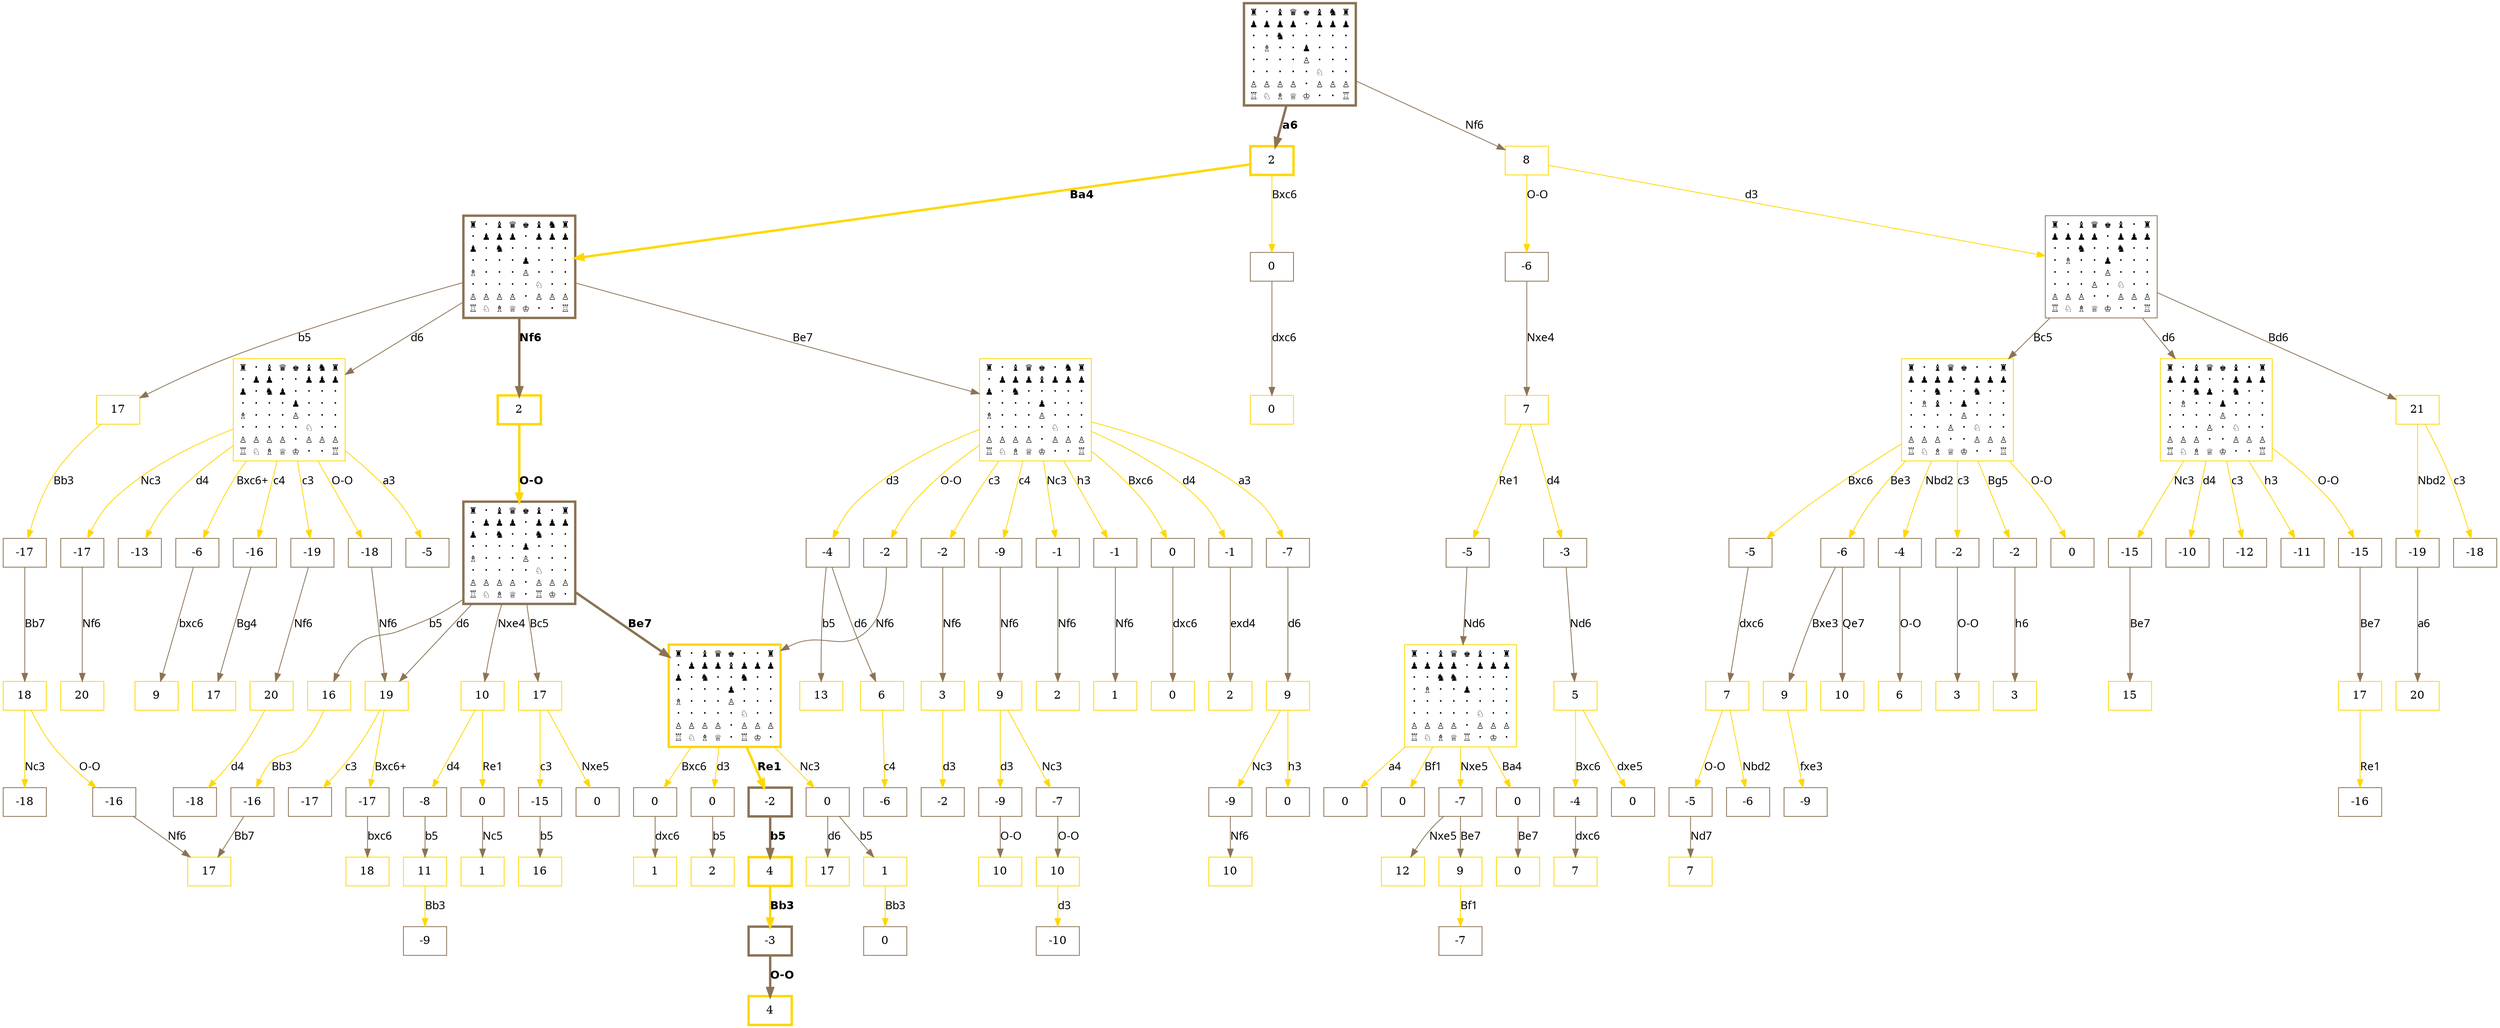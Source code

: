 digraph {
"r1bq1rk1/2ppbppp/p1n2n2/1p2p3/4P3/1B3N2/PPPP1PPP/RNBQR1K1 w - -" [label="4", color=gold, shape=box, URL="https://www.chessdb.cn/queryc_en/?r1bq1rk1/2ppbppp/p1n2n2/1p2p3/4P3/1B3N2/PPPP1PPP/RNBQR1K1%20w%20-%20-", penwidth=3]
"r1bqk2r/2ppbppp/p1n2n2/1p2p3/4P3/1B3N2/PPPP1PPP/RNBQR1K1 b kq -" -> "r1bq1rk1/2ppbppp/p1n2n2/1p2p3/4P3/1B3N2/PPPP1PPP/RNBQR1K1 w - -" [label="O-O", color=burlywood4, penwidth=3, fontname="Helvetica-bold"]
"r1bqk2r/2ppbppp/p1n2n2/1p2p3/4P3/1B3N2/PPPP1PPP/RNBQR1K1 b kq -" [label="-3", color=burlywood4, shape=box, URL="https://www.chessdb.cn/queryc_en/?r1bqk2r/2ppbppp/p1n2n2/1p2p3/4P3/1B3N2/PPPP1PPP/RNBQR1K1%20b%20kq%20-", penwidth=3]
"r1bqk2r/2ppbppp/p1n2n2/1p2p3/B3P3/5N2/PPPP1PPP/RNBQR1K1 w kq -" -> "r1bqk2r/2ppbppp/p1n2n2/1p2p3/4P3/1B3N2/PPPP1PPP/RNBQR1K1 b kq -" [label="Bb3", color=gold, penwidth=3, fontname="Helvetica-bold"]
"r1bqk2r/2ppbppp/p1n2n2/1p2p3/B3P3/5N2/PPPP1PPP/RNBQR1K1 w kq -" [label="4", color=gold, shape=box, URL="https://www.chessdb.cn/queryc_en/?r1bqk2r/2ppbppp/p1n2n2/1p2p3/B3P3/5N2/PPPP1PPP/RNBQR1K1%20w%20kq%20-", penwidth=3]
"r1bqk2r/1pppbppp/p1n2n2/4p3/B3P3/5N2/PPPP1PPP/RNBQR1K1 b kq -" -> "r1bqk2r/2ppbppp/p1n2n2/1p2p3/B3P3/5N2/PPPP1PPP/RNBQR1K1 w kq -" [label="b5", color=burlywood4, penwidth=3, fontname="Helvetica-bold"]
"r1bqk2r/1pppbppp/p1n2n2/4p3/B3P3/5N2/PPPP1PPP/RNBQR1K1 b kq -" [label="-2", color=burlywood4, shape=box, URL="https://www.chessdb.cn/queryc_en/?r1bqk2r/1pppbppp/p1n2n2/4p3/B3P3/5N2/PPPP1PPP/RNBQR1K1%20b%20kq%20-", penwidth=3]
"r1bqk2r/1pppbppp/p1n2n2/4p3/B3P3/5N2/PPPP1PPP/RNBQ1RK1 w kq -" -> "r1bqk2r/1pppbppp/p1n2n2/4p3/B3P3/5N2/PPPP1PPP/RNBQR1K1 b kq -" [label="Re1", color=gold, penwidth=3, fontname="Helvetica-bold"]
"r1bqk2r/2ppbppp/p1n2n2/1p2p3/4P3/1BN2N2/PPPP1PPP/R1BQ1RK1 b kq -" [label="0", color=burlywood4, shape=box, URL="https://www.chessdb.cn/queryc_en/?r1bqk2r/2ppbppp/p1n2n2/1p2p3/4P3/1BN2N2/PPPP1PPP/R1BQ1RK1%20b%20kq%20-", penwidth=1]
"r1bqk2r/2ppbppp/p1n2n2/1p2p3/B3P3/2N2N2/PPPP1PPP/R1BQ1RK1 w kq -" -> "r1bqk2r/2ppbppp/p1n2n2/1p2p3/4P3/1BN2N2/PPPP1PPP/R1BQ1RK1 b kq -" [label="Bb3", color=gold, penwidth=1, fontname="Helvectica"]
"r1bqk2r/2ppbppp/p1n2n2/1p2p3/B3P3/2N2N2/PPPP1PPP/R1BQ1RK1 w kq -" [label="1", color=gold, shape=box, URL="https://www.chessdb.cn/queryc_en/?r1bqk2r/2ppbppp/p1n2n2/1p2p3/B3P3/2N2N2/PPPP1PPP/R1BQ1RK1%20w%20kq%20-", penwidth=1]
"r1bqk2r/1pppbppp/p1n2n2/4p3/B3P3/2N2N2/PPPP1PPP/R1BQ1RK1 b kq -" -> "r1bqk2r/2ppbppp/p1n2n2/1p2p3/B3P3/2N2N2/PPPP1PPP/R1BQ1RK1 w kq -" [label="b5", color=burlywood4, penwidth=1, fontname="Helvectica"]
"r1bqk2r/1pp1bppp/p1np1n2/4p3/B3P3/2N2N2/PPPP1PPP/R1BQ1RK1 w kq -" [label="17", color=gold, shape=box, URL="https://www.chessdb.cn/queryc_en/?r1bqk2r/1pp1bppp/p1np1n2/4p3/B3P3/2N2N2/PPPP1PPP/R1BQ1RK1%20w%20kq%20-", penwidth=1]
"r1bqk2r/1pppbppp/p1n2n2/4p3/B3P3/2N2N2/PPPP1PPP/R1BQ1RK1 b kq -" -> "r1bqk2r/1pp1bppp/p1np1n2/4p3/B3P3/2N2N2/PPPP1PPP/R1BQ1RK1 w kq -" [label="d6", color=burlywood4, penwidth=1, fontname="Helvectica"]
"r1bqk2r/1pppbppp/p1n2n2/4p3/B3P3/2N2N2/PPPP1PPP/R1BQ1RK1 b kq -" [label="0", color=burlywood4, shape=box, URL="https://www.chessdb.cn/queryc_en/?r1bqk2r/1pppbppp/p1n2n2/4p3/B3P3/2N2N2/PPPP1PPP/R1BQ1RK1%20b%20kq%20-", penwidth=1]
"r1bqk2r/1pppbppp/p1n2n2/4p3/B3P3/5N2/PPPP1PPP/RNBQ1RK1 w kq -" -> "r1bqk2r/1pppbppp/p1n2n2/4p3/B3P3/2N2N2/PPPP1PPP/R1BQ1RK1 b kq -" [label="Nc3", color=gold, penwidth=1, fontname="Helvectica"]
"r1bqk2r/1pp1bppp/p1p2n2/4p3/4P3/5N2/PPPP1PPP/RNBQ1RK1 w kq -" [label="1", color=gold, shape=box, URL="https://www.chessdb.cn/queryc_en/?r1bqk2r/1pp1bppp/p1p2n2/4p3/4P3/5N2/PPPP1PPP/RNBQ1RK1%20w%20kq%20-", penwidth=1]
"r1bqk2r/1pppbppp/p1B2n2/4p3/4P3/5N2/PPPP1PPP/RNBQ1RK1 b kq -" -> "r1bqk2r/1pp1bppp/p1p2n2/4p3/4P3/5N2/PPPP1PPP/RNBQ1RK1 w kq -" [label="dxc6", color=burlywood4, penwidth=1, fontname="Helvectica"]
"r1bqk2r/1pppbppp/p1B2n2/4p3/4P3/5N2/PPPP1PPP/RNBQ1RK1 b kq -" [label="0", color=burlywood4, shape=box, URL="https://www.chessdb.cn/queryc_en/?r1bqk2r/1pppbppp/p1B2n2/4p3/4P3/5N2/PPPP1PPP/RNBQ1RK1%20b%20kq%20-", penwidth=1]
"r1bqk2r/1pppbppp/p1n2n2/4p3/B3P3/5N2/PPPP1PPP/RNBQ1RK1 w kq -" -> "r1bqk2r/1pppbppp/p1B2n2/4p3/4P3/5N2/PPPP1PPP/RNBQ1RK1 b kq -" [label="Bxc6", color=gold, penwidth=1, fontname="Helvectica"]
"r1bqk2r/2ppbppp/p1n2n2/1p2p3/B3P3/3P1N2/PPP2PPP/RNBQ1RK1 w kq -" [label="2", color=gold, shape=box, URL="https://www.chessdb.cn/queryc_en/?r1bqk2r/2ppbppp/p1n2n2/1p2p3/B3P3/3P1N2/PPP2PPP/RNBQ1RK1%20w%20kq%20-", penwidth=1]
"r1bqk2r/1pppbppp/p1n2n2/4p3/B3P3/3P1N2/PPP2PPP/RNBQ1RK1 b kq -" -> "r1bqk2r/2ppbppp/p1n2n2/1p2p3/B3P3/3P1N2/PPP2PPP/RNBQ1RK1 w kq -" [label="b5", color=burlywood4, penwidth=1, fontname="Helvectica"]
"r1bqk2r/1pppbppp/p1n2n2/4p3/B3P3/3P1N2/PPP2PPP/RNBQ1RK1 b kq -" [label="0", color=burlywood4, shape=box, URL="https://www.chessdb.cn/queryc_en/?r1bqk2r/1pppbppp/p1n2n2/4p3/B3P3/3P1N2/PPP2PPP/RNBQ1RK1%20b%20kq%20-", penwidth=1]
"r1bqk2r/1pppbppp/p1n2n2/4p3/B3P3/5N2/PPPP1PPP/RNBQ1RK1 w kq -" -> "r1bqk2r/1pppbppp/p1n2n2/4p3/B3P3/3P1N2/PPP2PPP/RNBQ1RK1 b kq -" [label="d3", color=gold, penwidth=1, fontname="Helvectica"]
"r1bqk2r/1pppbppp/p1n2n2/4p3/B3P3/5N2/PPPP1PPP/RNBQ1RK1 w kq -" [fontname="Courier", label="♜ · ♝ ♛ ♚ · · ♜
· ♟ ♟ ♟ ♝ ♟ ♟ ♟
♟ · ♞ · · ♞ · ·
· · · · ♟ · · ·
♗ · · · ♙ · · ·
· · · · · ♘ · ·
♙ ♙ ♙ ♙ · ♙ ♙ ♙
♖ ♘ ♗ ♕ · ♖ ♔ ·", color=gold, shape=box, URL="https://www.chessdb.cn/queryc_en/?r1bqk2r/1pppbppp/p1n2n2/4p3/B3P3/5N2/PPPP1PPP/RNBQ1RK1%20w%20kq%20-", penwidth=3]
"r1bqkb1r/1ppp1ppp/p1n2n2/4p3/B3P3/5N2/PPPP1PPP/RNBQ1RK1 b kq -" -> "r1bqk2r/1pppbppp/p1n2n2/4p3/B3P3/5N2/PPPP1PPP/RNBQ1RK1 w kq -" [label="Be7", color=burlywood4, penwidth=3, fontname="Helvetica-bold"]
"r1bqkb1r/2pp1ppp/p1n5/1p2p3/3Pn3/1B3N2/PPP2PPP/RNBQ1RK1 b kq -" [label="-9", color=burlywood4, shape=box, URL="https://www.chessdb.cn/queryc_en/?r1bqkb1r/2pp1ppp/p1n5/1p2p3/3Pn3/1B3N2/PPP2PPP/RNBQ1RK1%20b%20kq%20-", penwidth=1]
"r1bqkb1r/2pp1ppp/p1n5/1p2p3/B2Pn3/5N2/PPP2PPP/RNBQ1RK1 w kq -" -> "r1bqkb1r/2pp1ppp/p1n5/1p2p3/3Pn3/1B3N2/PPP2PPP/RNBQ1RK1 b kq -" [label="Bb3", color=gold, penwidth=1, fontname="Helvectica"]
"r1bqkb1r/2pp1ppp/p1n5/1p2p3/B2Pn3/5N2/PPP2PPP/RNBQ1RK1 w kq -" [label="11", color=gold, shape=box, URL="https://www.chessdb.cn/queryc_en/?r1bqkb1r/2pp1ppp/p1n5/1p2p3/B2Pn3/5N2/PPP2PPP/RNBQ1RK1%20w%20kq%20-", penwidth=1]
"r1bqkb1r/1ppp1ppp/p1n5/4p3/B2Pn3/5N2/PPP2PPP/RNBQ1RK1 b kq -" -> "r1bqkb1r/2pp1ppp/p1n5/1p2p3/B2Pn3/5N2/PPP2PPP/RNBQ1RK1 w kq -" [label="b5", color=burlywood4, penwidth=1, fontname="Helvectica"]
"r1bqkb1r/1ppp1ppp/p1n5/4p3/B2Pn3/5N2/PPP2PPP/RNBQ1RK1 b kq -" [label="-8", color=burlywood4, shape=box, URL="https://www.chessdb.cn/queryc_en/?r1bqkb1r/1ppp1ppp/p1n5/4p3/B2Pn3/5N2/PPP2PPP/RNBQ1RK1%20b%20kq%20-", penwidth=1]
"r1bqkb1r/1ppp1ppp/p1n5/4p3/B3n3/5N2/PPPP1PPP/RNBQ1RK1 w kq -" -> "r1bqkb1r/1ppp1ppp/p1n5/4p3/B2Pn3/5N2/PPP2PPP/RNBQ1RK1 b kq -" [label="d4", color=gold, penwidth=1, fontname="Helvectica"]
"r1bqkb1r/1ppp1ppp/p1n5/2n1p3/B7/5N2/PPPP1PPP/RNBQR1K1 w kq -" [label="1", color=gold, shape=box, URL="https://www.chessdb.cn/queryc_en/?r1bqkb1r/1ppp1ppp/p1n5/2n1p3/B7/5N2/PPPP1PPP/RNBQR1K1%20w%20kq%20-", penwidth=1]
"r1bqkb1r/1ppp1ppp/p1n5/4p3/B3n3/5N2/PPPP1PPP/RNBQR1K1 b kq -" -> "r1bqkb1r/1ppp1ppp/p1n5/2n1p3/B7/5N2/PPPP1PPP/RNBQR1K1 w kq -" [label="Nc5", color=burlywood4, penwidth=1, fontname="Helvectica"]
"r1bqkb1r/1ppp1ppp/p1n5/4p3/B3n3/5N2/PPPP1PPP/RNBQR1K1 b kq -" [label="0", color=burlywood4, shape=box, URL="https://www.chessdb.cn/queryc_en/?r1bqkb1r/1ppp1ppp/p1n5/4p3/B3n3/5N2/PPPP1PPP/RNBQR1K1%20b%20kq%20-", penwidth=1]
"r1bqkb1r/1ppp1ppp/p1n5/4p3/B3n3/5N2/PPPP1PPP/RNBQ1RK1 w kq -" -> "r1bqkb1r/1ppp1ppp/p1n5/4p3/B3n3/5N2/PPPP1PPP/RNBQR1K1 b kq -" [label="Re1", color=gold, penwidth=1, fontname="Helvectica"]
"r1bqkb1r/1ppp1ppp/p1n5/4p3/B3n3/5N2/PPPP1PPP/RNBQ1RK1 w kq -" [label="10", color=gold, shape=box, URL="https://www.chessdb.cn/queryc_en/?r1bqkb1r/1ppp1ppp/p1n5/4p3/B3n3/5N2/PPPP1PPP/RNBQ1RK1%20w%20kq%20-", penwidth=1]
"r1bqkb1r/1ppp1ppp/p1n2n2/4p3/B3P3/5N2/PPPP1PPP/RNBQ1RK1 b kq -" -> "r1bqkb1r/1ppp1ppp/p1n5/4p3/B3n3/5N2/PPPP1PPP/RNBQ1RK1 w kq -" [label="Nxe4", color=burlywood4, penwidth=1, fontname="Helvectica"]
"r2qkb1r/1bpp1ppp/p1n2n2/1p2p3/4P3/1B3N2/PPPP1PPP/RNBQ1RK1 w kq -" [label="17", color=gold, shape=box, URL="https://www.chessdb.cn/queryc_en/?r2qkb1r/1bpp1ppp/p1n2n2/1p2p3/4P3/1B3N2/PPPP1PPP/RNBQ1RK1%20w%20kq%20-", penwidth=1]
"r1bqkb1r/2pp1ppp/p1n2n2/1p2p3/4P3/1B3N2/PPPP1PPP/RNBQ1RK1 b kq -" -> "r2qkb1r/1bpp1ppp/p1n2n2/1p2p3/4P3/1B3N2/PPPP1PPP/RNBQ1RK1 w kq -" [label="Bb7", color=burlywood4, penwidth=1, fontname="Helvectica"]
"r1bqkb1r/2pp1ppp/p1n2n2/1p2p3/4P3/1B3N2/PPPP1PPP/RNBQ1RK1 b kq -" [label="-16", color=burlywood4, shape=box, URL="https://www.chessdb.cn/queryc_en/?r1bqkb1r/2pp1ppp/p1n2n2/1p2p3/4P3/1B3N2/PPPP1PPP/RNBQ1RK1%20b%20kq%20-", penwidth=1]
"r1bqkb1r/2pp1ppp/p1n2n2/1p2p3/B3P3/5N2/PPPP1PPP/RNBQ1RK1 w kq -" -> "r1bqkb1r/2pp1ppp/p1n2n2/1p2p3/4P3/1B3N2/PPPP1PPP/RNBQ1RK1 b kq -" [label="Bb3", color=gold, penwidth=1, fontname="Helvectica"]
"r1bqkb1r/2pp1ppp/p1n2n2/1p2p3/B3P3/5N2/PPPP1PPP/RNBQ1RK1 w kq -" [label="16", color=gold, shape=box, URL="https://www.chessdb.cn/queryc_en/?r1bqkb1r/2pp1ppp/p1n2n2/1p2p3/B3P3/5N2/PPPP1PPP/RNBQ1RK1%20w%20kq%20-", penwidth=1]
"r1bqkb1r/1ppp1ppp/p1n2n2/4p3/B3P3/5N2/PPPP1PPP/RNBQ1RK1 b kq -" -> "r1bqkb1r/2pp1ppp/p1n2n2/1p2p3/B3P3/5N2/PPPP1PPP/RNBQ1RK1 w kq -" [label="b5", color=burlywood4, penwidth=1, fontname="Helvectica"]
"r1bqk2r/2pp1ppp/p1n2n2/1pb1p3/B3P3/2P2N2/PP1P1PPP/RNBQ1RK1 w kq -" [label="16", color=gold, shape=box, URL="https://www.chessdb.cn/queryc_en/?r1bqk2r/2pp1ppp/p1n2n2/1pb1p3/B3P3/2P2N2/PP1P1PPP/RNBQ1RK1%20w%20kq%20-", penwidth=1]
"r1bqk2r/1ppp1ppp/p1n2n2/2b1p3/B3P3/2P2N2/PP1P1PPP/RNBQ1RK1 b kq -" -> "r1bqk2r/2pp1ppp/p1n2n2/1pb1p3/B3P3/2P2N2/PP1P1PPP/RNBQ1RK1 w kq -" [label="b5", color=burlywood4, penwidth=1, fontname="Helvectica"]
"r1bqk2r/1ppp1ppp/p1n2n2/2b1p3/B3P3/2P2N2/PP1P1PPP/RNBQ1RK1 b kq -" [label="-15", color=burlywood4, shape=box, URL="https://www.chessdb.cn/queryc_en/?r1bqk2r/1ppp1ppp/p1n2n2/2b1p3/B3P3/2P2N2/PP1P1PPP/RNBQ1RK1%20b%20kq%20-", penwidth=1]
"r1bqk2r/1ppp1ppp/p1n2n2/2b1p3/B3P3/5N2/PPPP1PPP/RNBQ1RK1 w kq -" -> "r1bqk2r/1ppp1ppp/p1n2n2/2b1p3/B3P3/2P2N2/PP1P1PPP/RNBQ1RK1 b kq -" [label="c3", color=gold, penwidth=1, fontname="Helvectica"]
"r1bqk2r/1ppp1ppp/p1n2n2/2b1N3/B3P3/8/PPPP1PPP/RNBQ1RK1 b kq -" [label="0", color=burlywood4, shape=box, URL="https://www.chessdb.cn/queryc_en/?r1bqk2r/1ppp1ppp/p1n2n2/2b1N3/B3P3/8/PPPP1PPP/RNBQ1RK1%20b%20kq%20-", penwidth=1]
"r1bqk2r/1ppp1ppp/p1n2n2/2b1p3/B3P3/5N2/PPPP1PPP/RNBQ1RK1 w kq -" -> "r1bqk2r/1ppp1ppp/p1n2n2/2b1N3/B3P3/8/PPPP1PPP/RNBQ1RK1 b kq -" [label="Nxe5", color=gold, penwidth=1, fontname="Helvectica"]
"r1bqk2r/1ppp1ppp/p1n2n2/2b1p3/B3P3/5N2/PPPP1PPP/RNBQ1RK1 w kq -" [label="17", color=gold, shape=box, URL="https://www.chessdb.cn/queryc_en/?r1bqk2r/1ppp1ppp/p1n2n2/2b1p3/B3P3/5N2/PPPP1PPP/RNBQ1RK1%20w%20kq%20-", penwidth=1]
"r1bqkb1r/1ppp1ppp/p1n2n2/4p3/B3P3/5N2/PPPP1PPP/RNBQ1RK1 b kq -" -> "r1bqk2r/1ppp1ppp/p1n2n2/2b1p3/B3P3/5N2/PPPP1PPP/RNBQ1RK1 w kq -" [label="Bc5", color=burlywood4, penwidth=1, fontname="Helvectica"]
"r1bqkb1r/2p2ppp/p1pp1n2/4p3/4P3/5N2/PPPP1PPP/RNBQ1RK1 w kq -" [label="18", color=gold, shape=box, URL="https://www.chessdb.cn/queryc_en/?r1bqkb1r/2p2ppp/p1pp1n2/4p3/4P3/5N2/PPPP1PPP/RNBQ1RK1%20w%20kq%20-", penwidth=1]
"r1bqkb1r/1pp2ppp/p1Bp1n2/4p3/4P3/5N2/PPPP1PPP/RNBQ1RK1 b kq -" -> "r1bqkb1r/2p2ppp/p1pp1n2/4p3/4P3/5N2/PPPP1PPP/RNBQ1RK1 w kq -" [label="bxc6", color=burlywood4, penwidth=1, fontname="Helvectica"]
"r1bqkb1r/1pp2ppp/p1Bp1n2/4p3/4P3/5N2/PPPP1PPP/RNBQ1RK1 b kq -" [label="-17", color=burlywood4, shape=box, URL="https://www.chessdb.cn/queryc_en/?r1bqkb1r/1pp2ppp/p1Bp1n2/4p3/4P3/5N2/PPPP1PPP/RNBQ1RK1%20b%20kq%20-", penwidth=1]
"r1bqkb1r/1pp2ppp/p1np1n2/4p3/B3P3/5N2/PPPP1PPP/RNBQ1RK1 w kq -" -> "r1bqkb1r/1pp2ppp/p1Bp1n2/4p3/4P3/5N2/PPPP1PPP/RNBQ1RK1 b kq -" [label="Bxc6+", color=gold, penwidth=1, fontname="Helvectica"]
"r1bqkb1r/1pp2ppp/p1np1n2/4p3/B3P3/2P2N2/PP1P1PPP/RNBQ1RK1 b kq -" [label="-17", color=burlywood4, shape=box, URL="https://www.chessdb.cn/queryc_en/?r1bqkb1r/1pp2ppp/p1np1n2/4p3/B3P3/2P2N2/PP1P1PPP/RNBQ1RK1%20b%20kq%20-", penwidth=1]
"r1bqkb1r/1pp2ppp/p1np1n2/4p3/B3P3/5N2/PPPP1PPP/RNBQ1RK1 w kq -" -> "r1bqkb1r/1pp2ppp/p1np1n2/4p3/B3P3/2P2N2/PP1P1PPP/RNBQ1RK1 b kq -" [label="c3", color=gold, penwidth=1, fontname="Helvectica"]
"r1bqkb1r/1pp2ppp/p1np1n2/4p3/B3P3/5N2/PPPP1PPP/RNBQ1RK1 w kq -" [label="19", color=gold, shape=box, URL="https://www.chessdb.cn/queryc_en/?r1bqkb1r/1pp2ppp/p1np1n2/4p3/B3P3/5N2/PPPP1PPP/RNBQ1RK1%20w%20kq%20-", penwidth=1]
"r1bqkb1r/1ppp1ppp/p1n2n2/4p3/B3P3/5N2/PPPP1PPP/RNBQ1RK1 b kq -" -> "r1bqkb1r/1pp2ppp/p1np1n2/4p3/B3P3/5N2/PPPP1PPP/RNBQ1RK1 w kq -" [label="d6", color=burlywood4, penwidth=1, fontname="Helvectica"]
"r1bqkb1r/1ppp1ppp/p1n2n2/4p3/B3P3/5N2/PPPP1PPP/RNBQ1RK1 b kq -" [fontname="Courier", label="♜ · ♝ ♛ ♚ ♝ · ♜
· ♟ ♟ ♟ · ♟ ♟ ♟
♟ · ♞ · · ♞ · ·
· · · · ♟ · · ·
♗ · · · ♙ · · ·
· · · · · ♘ · ·
♙ ♙ ♙ ♙ · ♙ ♙ ♙
♖ ♘ ♗ ♕ · ♖ ♔ ·", color=burlywood4, shape=box, URL="https://www.chessdb.cn/queryc_en/?r1bqkb1r/1ppp1ppp/p1n2n2/4p3/B3P3/5N2/PPPP1PPP/RNBQ1RK1%20b%20kq%20-", penwidth=3]
"r1bqkb1r/1ppp1ppp/p1n2n2/4p3/B3P3/5N2/PPPP1PPP/RNBQK2R w KQkq -" -> "r1bqkb1r/1ppp1ppp/p1n2n2/4p3/B3P3/5N2/PPPP1PPP/RNBQ1RK1 b kq -" [label="O-O", color=gold, penwidth=3, fontname="Helvetica-bold"]
"r1bqkb1r/1ppp1ppp/p1n2n2/4p3/B3P3/5N2/PPPP1PPP/RNBQK2R w KQkq -" [label="2", color=gold, shape=box, URL="https://www.chessdb.cn/queryc_en/?r1bqkb1r/1ppp1ppp/p1n2n2/4p3/B3P3/5N2/PPPP1PPP/RNBQK2R%20w%20KQkq%20-", penwidth=3]
"r1bqkbnr/1ppp1ppp/p1n5/4p3/B3P3/5N2/PPPP1PPP/RNBQK2R b KQkq -" -> "r1bqkb1r/1ppp1ppp/p1n2n2/4p3/B3P3/5N2/PPPP1PPP/RNBQK2R w KQkq -" [label="Nf6", color=burlywood4, penwidth=3, fontname="Helvetica-bold"]
"r1bq1rk1/1pppbppp/p1n2n2/4p3/B1P1P3/2NP1N2/PP3PPP/R1BQK2R b KQ -" [label="-10", color=burlywood4, shape=box, URL="https://www.chessdb.cn/queryc_en/?r1bq1rk1/1pppbppp/p1n2n2/4p3/B1P1P3/2NP1N2/PP3PPP/R1BQK2R%20b%20KQ%20-", penwidth=1]
"r1bq1rk1/1pppbppp/p1n2n2/4p3/B1P1P3/2N2N2/PP1P1PPP/R1BQK2R w KQ -" -> "r1bq1rk1/1pppbppp/p1n2n2/4p3/B1P1P3/2NP1N2/PP3PPP/R1BQK2R b KQ -" [label="d3", color=gold, penwidth=1, fontname="Helvectica"]
"r1bq1rk1/1pppbppp/p1n2n2/4p3/B1P1P3/2N2N2/PP1P1PPP/R1BQK2R w KQ -" [label="10", color=gold, shape=box, URL="https://www.chessdb.cn/queryc_en/?r1bq1rk1/1pppbppp/p1n2n2/4p3/B1P1P3/2N2N2/PP1P1PPP/R1BQK2R%20w%20KQ%20-", penwidth=1]
"r1bqk2r/1pppbppp/p1n2n2/4p3/B1P1P3/2N2N2/PP1P1PPP/R1BQK2R b KQkq -" -> "r1bq1rk1/1pppbppp/p1n2n2/4p3/B1P1P3/2N2N2/PP1P1PPP/R1BQK2R w KQ -" [label="O-O", color=burlywood4, penwidth=1, fontname="Helvectica"]
"r1bqk2r/1pppbppp/p1n2n2/4p3/B1P1P3/2N2N2/PP1P1PPP/R1BQK2R b KQkq -" [label="-7", color=burlywood4, shape=box, URL="https://www.chessdb.cn/queryc_en/?r1bqk2r/1pppbppp/p1n2n2/4p3/B1P1P3/2N2N2/PP1P1PPP/R1BQK2R%20b%20KQkq%20-", penwidth=1]
"r1bqk2r/1pppbppp/p1n2n2/4p3/B1P1P3/5N2/PP1P1PPP/RNBQK2R w KQkq -" -> "r1bqk2r/1pppbppp/p1n2n2/4p3/B1P1P3/2N2N2/PP1P1PPP/R1BQK2R b KQkq -" [label="Nc3", color=gold, penwidth=1, fontname="Helvectica"]
"r1bq1rk1/1pppbppp/p1n2n2/4p3/B1P1P3/3P1N2/PP3PPP/RNBQK2R w KQ -" [label="10", color=gold, shape=box, URL="https://www.chessdb.cn/queryc_en/?r1bq1rk1/1pppbppp/p1n2n2/4p3/B1P1P3/3P1N2/PP3PPP/RNBQK2R%20w%20KQ%20-", penwidth=1]
"r1bqk2r/1pppbppp/p1n2n2/4p3/B1P1P3/3P1N2/PP3PPP/RNBQK2R b KQkq -" -> "r1bq1rk1/1pppbppp/p1n2n2/4p3/B1P1P3/3P1N2/PP3PPP/RNBQK2R w KQ -" [label="O-O", color=burlywood4, penwidth=1, fontname="Helvectica"]
"r1bqk2r/1pppbppp/p1n2n2/4p3/B1P1P3/3P1N2/PP3PPP/RNBQK2R b KQkq -" [label="-9", color=burlywood4, shape=box, URL="https://www.chessdb.cn/queryc_en/?r1bqk2r/1pppbppp/p1n2n2/4p3/B1P1P3/3P1N2/PP3PPP/RNBQK2R%20b%20KQkq%20-", penwidth=1]
"r1bqk2r/1pppbppp/p1n2n2/4p3/B1P1P3/5N2/PP1P1PPP/RNBQK2R w KQkq -" -> "r1bqk2r/1pppbppp/p1n2n2/4p3/B1P1P3/3P1N2/PP3PPP/RNBQK2R b KQkq -" [label="d3", color=gold, penwidth=1, fontname="Helvectica"]
"r1bqk2r/1pppbppp/p1n2n2/4p3/B1P1P3/5N2/PP1P1PPP/RNBQK2R w KQkq -" [label="9", color=gold, shape=box, URL="https://www.chessdb.cn/queryc_en/?r1bqk2r/1pppbppp/p1n2n2/4p3/B1P1P3/5N2/PP1P1PPP/RNBQK2R%20w%20KQkq%20-", penwidth=1]
"r1bqk1nr/1pppbppp/p1n5/4p3/B1P1P3/5N2/PP1P1PPP/RNBQK2R b KQkq -" -> "r1bqk2r/1pppbppp/p1n2n2/4p3/B1P1P3/5N2/PP1P1PPP/RNBQK2R w KQkq -" [label="Nf6", color=burlywood4, penwidth=1, fontname="Helvectica"]
"r1bqk1nr/1pppbppp/p1n5/4p3/B1P1P3/5N2/PP1P1PPP/RNBQK2R b KQkq -" [label="-9", color=burlywood4, shape=box, URL="https://www.chessdb.cn/queryc_en/?r1bqk1nr/1pppbppp/p1n5/4p3/B1P1P3/5N2/PP1P1PPP/RNBQK2R%20b%20KQkq%20-", penwidth=1]
"r1bqk1nr/1pppbppp/p1n5/4p3/B3P3/5N2/PPPP1PPP/RNBQK2R w KQkq -" -> "r1bqk1nr/1pppbppp/p1n5/4p3/B1P1P3/5N2/PP1P1PPP/RNBQK2R b KQkq -" [label="c4", color=gold, penwidth=1, fontname="Helvectica"]
"r1bqk2r/1pp1bppp/p1np1n2/4p3/B3P3/P1N2N2/1PPP1PPP/R1BQK2R w KQkq -" [label="10", color=gold, shape=box, URL="https://www.chessdb.cn/queryc_en/?r1bqk2r/1pp1bppp/p1np1n2/4p3/B3P3/P1N2N2/1PPP1PPP/R1BQK2R%20w%20KQkq%20-", penwidth=1]
"r1bqk1nr/1pp1bppp/p1np4/4p3/B3P3/P1N2N2/1PPP1PPP/R1BQK2R b KQkq -" -> "r1bqk2r/1pp1bppp/p1np1n2/4p3/B3P3/P1N2N2/1PPP1PPP/R1BQK2R w KQkq -" [label="Nf6", color=burlywood4, penwidth=1, fontname="Helvectica"]
"r1bqk1nr/1pp1bppp/p1np4/4p3/B3P3/P1N2N2/1PPP1PPP/R1BQK2R b KQkq -" [label="-9", color=burlywood4, shape=box, URL="https://www.chessdb.cn/queryc_en/?r1bqk1nr/1pp1bppp/p1np4/4p3/B3P3/P1N2N2/1PPP1PPP/R1BQK2R%20b%20KQkq%20-", penwidth=1]
"r1bqk1nr/1pp1bppp/p1np4/4p3/B3P3/P4N2/1PPP1PPP/RNBQK2R w KQkq -" -> "r1bqk1nr/1pp1bppp/p1np4/4p3/B3P3/P1N2N2/1PPP1PPP/R1BQK2R b KQkq -" [label="Nc3", color=gold, penwidth=1, fontname="Helvectica"]
"r1bqk1nr/1pp1bppp/p1np4/4p3/B3P3/P4N1P/1PPP1PP1/RNBQK2R b KQkq -" [label="0", color=burlywood4, shape=box, URL="https://www.chessdb.cn/queryc_en/?r1bqk1nr/1pp1bppp/p1np4/4p3/B3P3/P4N1P/1PPP1PP1/RNBQK2R%20b%20KQkq%20-", penwidth=1]
"r1bqk1nr/1pp1bppp/p1np4/4p3/B3P3/P4N2/1PPP1PPP/RNBQK2R w KQkq -" -> "r1bqk1nr/1pp1bppp/p1np4/4p3/B3P3/P4N1P/1PPP1PP1/RNBQK2R b KQkq -" [label="h3", color=gold, penwidth=1, fontname="Helvectica"]
"r1bqk1nr/1pp1bppp/p1np4/4p3/B3P3/P4N2/1PPP1PPP/RNBQK2R w KQkq -" [label="9", color=gold, shape=box, URL="https://www.chessdb.cn/queryc_en/?r1bqk1nr/1pp1bppp/p1np4/4p3/B3P3/P4N2/1PPP1PPP/RNBQK2R%20w%20KQkq%20-", penwidth=1]
"r1bqk1nr/1pppbppp/p1n5/4p3/B3P3/P4N2/1PPP1PPP/RNBQK2R b KQkq -" -> "r1bqk1nr/1pp1bppp/p1np4/4p3/B3P3/P4N2/1PPP1PPP/RNBQK2R w KQkq -" [label="d6", color=burlywood4, penwidth=1, fontname="Helvectica"]
"r1bqk1nr/1pppbppp/p1n5/4p3/B3P3/P4N2/1PPP1PPP/RNBQK2R b KQkq -" [label="-7", color=burlywood4, shape=box, URL="https://www.chessdb.cn/queryc_en/?r1bqk1nr/1pppbppp/p1n5/4p3/B3P3/P4N2/1PPP1PPP/RNBQK2R%20b%20KQkq%20-", penwidth=1]
"r1bqk1nr/1pppbppp/p1n5/4p3/B3P3/5N2/PPPP1PPP/RNBQK2R w KQkq -" -> "r1bqk1nr/1pppbppp/p1n5/4p3/B3P3/P4N2/1PPP1PPP/RNBQK2R b KQkq -" [label="a3", color=gold, penwidth=1, fontname="Helvectica"]
"r1bqk1nr/1pp1bppp/p1np4/4p3/B1P1P3/3P1N2/PP3PPP/RNBQK2R b KQkq -" [label="-6", color=burlywood4, shape=box, URL="https://www.chessdb.cn/queryc_en/?r1bqk1nr/1pp1bppp/p1np4/4p3/B1P1P3/3P1N2/PP3PPP/RNBQK2R%20b%20KQkq%20-", penwidth=1]
"r1bqk1nr/1pp1bppp/p1np4/4p3/B3P3/3P1N2/PPP2PPP/RNBQK2R w KQkq -" -> "r1bqk1nr/1pp1bppp/p1np4/4p3/B1P1P3/3P1N2/PP3PPP/RNBQK2R b KQkq -" [label="c4", color=gold, penwidth=1, fontname="Helvectica"]
"r1bqk1nr/1pp1bppp/p1np4/4p3/B3P3/3P1N2/PPP2PPP/RNBQK2R w KQkq -" [label="6", color=gold, shape=box, URL="https://www.chessdb.cn/queryc_en/?r1bqk1nr/1pp1bppp/p1np4/4p3/B3P3/3P1N2/PPP2PPP/RNBQK2R%20w%20KQkq%20-", penwidth=1]
"r1bqk1nr/1pppbppp/p1n5/4p3/B3P3/3P1N2/PPP2PPP/RNBQK2R b KQkq -" -> "r1bqk1nr/1pp1bppp/p1np4/4p3/B3P3/3P1N2/PPP2PPP/RNBQK2R w KQkq -" [label="d6", color=burlywood4, penwidth=1, fontname="Helvectica"]
"r1bqk1nr/2ppbppp/p1n5/1p2p3/B3P3/3P1N2/PPP2PPP/RNBQK2R w KQkq -" [label="13", color=gold, shape=box, URL="https://www.chessdb.cn/queryc_en/?r1bqk1nr/2ppbppp/p1n5/1p2p3/B3P3/3P1N2/PPP2PPP/RNBQK2R%20w%20KQkq%20-", penwidth=1]
"r1bqk1nr/1pppbppp/p1n5/4p3/B3P3/3P1N2/PPP2PPP/RNBQK2R b KQkq -" -> "r1bqk1nr/2ppbppp/p1n5/1p2p3/B3P3/3P1N2/PPP2PPP/RNBQK2R w KQkq -" [label="b5", color=burlywood4, penwidth=1, fontname="Helvectica"]
"r1bqk1nr/1pppbppp/p1n5/4p3/B3P3/3P1N2/PPP2PPP/RNBQK2R b KQkq -" [label="-4", color=burlywood4, shape=box, URL="https://www.chessdb.cn/queryc_en/?r1bqk1nr/1pppbppp/p1n5/4p3/B3P3/3P1N2/PPP2PPP/RNBQK2R%20b%20KQkq%20-", penwidth=1]
"r1bqk1nr/1pppbppp/p1n5/4p3/B3P3/5N2/PPPP1PPP/RNBQK2R w KQkq -" -> "r1bqk1nr/1pppbppp/p1n5/4p3/B3P3/3P1N2/PPP2PPP/RNBQK2R b KQkq -" [label="d3", color=gold, penwidth=1, fontname="Helvectica"]
"r1bqk2r/1pppbppp/p1n2n2/4p3/B3P3/2PP1N2/PP3PPP/RNBQK2R b KQkq -" [label="-2", color=burlywood4, shape=box, URL="https://www.chessdb.cn/queryc_en/?r1bqk2r/1pppbppp/p1n2n2/4p3/B3P3/2PP1N2/PP3PPP/RNBQK2R%20b%20KQkq%20-", penwidth=1]
"r1bqk2r/1pppbppp/p1n2n2/4p3/B3P3/2P2N2/PP1P1PPP/RNBQK2R w KQkq -" -> "r1bqk2r/1pppbppp/p1n2n2/4p3/B3P3/2PP1N2/PP3PPP/RNBQK2R b KQkq -" [label="d3", color=gold, penwidth=1, fontname="Helvectica"]
"r1bqk2r/1pppbppp/p1n2n2/4p3/B3P3/2P2N2/PP1P1PPP/RNBQK2R w KQkq -" [label="3", color=gold, shape=box, URL="https://www.chessdb.cn/queryc_en/?r1bqk2r/1pppbppp/p1n2n2/4p3/B3P3/2P2N2/PP1P1PPP/RNBQK2R%20w%20KQkq%20-", penwidth=1]
"r1bqk1nr/1pppbppp/p1n5/4p3/B3P3/2P2N2/PP1P1PPP/RNBQK2R b KQkq -" -> "r1bqk2r/1pppbppp/p1n2n2/4p3/B3P3/2P2N2/PP1P1PPP/RNBQK2R w KQkq -" [label="Nf6", color=burlywood4, penwidth=1, fontname="Helvectica"]
"r1bqk1nr/1pppbppp/p1n5/4p3/B3P3/2P2N2/PP1P1PPP/RNBQK2R b KQkq -" [label="-2", color=burlywood4, shape=box, URL="https://www.chessdb.cn/queryc_en/?r1bqk1nr/1pppbppp/p1n5/4p3/B3P3/2P2N2/PP1P1PPP/RNBQK2R%20b%20KQkq%20-", penwidth=1]
"r1bqk1nr/1pppbppp/p1n5/4p3/B3P3/5N2/PPPP1PPP/RNBQK2R w KQkq -" -> "r1bqk1nr/1pppbppp/p1n5/4p3/B3P3/2P2N2/PP1P1PPP/RNBQK2R b KQkq -" [label="c3", color=gold, penwidth=1, fontname="Helvectica"]
"r1bqk1nr/1pppbppp/p1n5/4p3/B3P3/5N2/PPPP1PPP/RNBQ1RK1 b kq -" -> "r1bqk2r/1pppbppp/p1n2n2/4p3/B3P3/5N2/PPPP1PPP/RNBQ1RK1 w kq -" [label="Nf6", color=burlywood4, penwidth=1, fontname="Helvectica"]
"r1bqk1nr/1pppbppp/p1n5/4p3/B3P3/5N2/PPPP1PPP/RNBQ1RK1 b kq -" [label="-2", color=burlywood4, shape=box, URL="https://www.chessdb.cn/queryc_en/?r1bqk1nr/1pppbppp/p1n5/4p3/B3P3/5N2/PPPP1PPP/RNBQ1RK1%20b%20kq%20-", penwidth=1]
"r1bqk1nr/1pppbppp/p1n5/4p3/B3P3/5N2/PPPP1PPP/RNBQK2R w KQkq -" -> "r1bqk1nr/1pppbppp/p1n5/4p3/B3P3/5N2/PPPP1PPP/RNBQ1RK1 b kq -" [label="O-O", color=gold, penwidth=1, fontname="Helvectica"]
"r1bqk2r/1pppbppp/p1n2n2/4p3/B3P3/2N2N2/PPPP1PPP/R1BQK2R w KQkq -" [label="2", color=gold, shape=box, URL="https://www.chessdb.cn/queryc_en/?r1bqk2r/1pppbppp/p1n2n2/4p3/B3P3/2N2N2/PPPP1PPP/R1BQK2R%20w%20KQkq%20-", penwidth=1]
"r1bqk1nr/1pppbppp/p1n5/4p3/B3P3/2N2N2/PPPP1PPP/R1BQK2R b KQkq -" -> "r1bqk2r/1pppbppp/p1n2n2/4p3/B3P3/2N2N2/PPPP1PPP/R1BQK2R w KQkq -" [label="Nf6", color=burlywood4, penwidth=1, fontname="Helvectica"]
"r1bqk1nr/1pppbppp/p1n5/4p3/B3P3/2N2N2/PPPP1PPP/R1BQK2R b KQkq -" [label="-1", color=burlywood4, shape=box, URL="https://www.chessdb.cn/queryc_en/?r1bqk1nr/1pppbppp/p1n5/4p3/B3P3/2N2N2/PPPP1PPP/R1BQK2R%20b%20KQkq%20-", penwidth=1]
"r1bqk1nr/1pppbppp/p1n5/4p3/B3P3/5N2/PPPP1PPP/RNBQK2R w KQkq -" -> "r1bqk1nr/1pppbppp/p1n5/4p3/B3P3/2N2N2/PPPP1PPP/R1BQK2R b KQkq -" [label="Nc3", color=gold, penwidth=1, fontname="Helvectica"]
"r1bqk2r/1pppbppp/p1n2n2/4p3/B3P3/5N1P/PPPP1PP1/RNBQK2R w KQkq -" [label="1", color=gold, shape=box, URL="https://www.chessdb.cn/queryc_en/?r1bqk2r/1pppbppp/p1n2n2/4p3/B3P3/5N1P/PPPP1PP1/RNBQK2R%20w%20KQkq%20-", penwidth=1]
"r1bqk1nr/1pppbppp/p1n5/4p3/B3P3/5N1P/PPPP1PP1/RNBQK2R b KQkq -" -> "r1bqk2r/1pppbppp/p1n2n2/4p3/B3P3/5N1P/PPPP1PP1/RNBQK2R w KQkq -" [label="Nf6", color=burlywood4, penwidth=1, fontname="Helvectica"]
"r1bqk1nr/1pppbppp/p1n5/4p3/B3P3/5N1P/PPPP1PP1/RNBQK2R b KQkq -" [label="-1", color=burlywood4, shape=box, URL="https://www.chessdb.cn/queryc_en/?r1bqk1nr/1pppbppp/p1n5/4p3/B3P3/5N1P/PPPP1PP1/RNBQK2R%20b%20KQkq%20-", penwidth=1]
"r1bqk1nr/1pppbppp/p1n5/4p3/B3P3/5N2/PPPP1PPP/RNBQK2R w KQkq -" -> "r1bqk1nr/1pppbppp/p1n5/4p3/B3P3/5N1P/PPPP1PP1/RNBQK2R b KQkq -" [label="h3", color=gold, penwidth=1, fontname="Helvectica"]
"r1bqk1nr/1pp1bppp/p1p5/4p3/4P3/5N2/PPPP1PPP/RNBQK2R w KQkq -" [label="0", color=gold, shape=box, URL="https://www.chessdb.cn/queryc_en/?r1bqk1nr/1pp1bppp/p1p5/4p3/4P3/5N2/PPPP1PPP/RNBQK2R%20w%20KQkq%20-", penwidth=1]
"r1bqk1nr/1pppbppp/p1B5/4p3/4P3/5N2/PPPP1PPP/RNBQK2R b KQkq -" -> "r1bqk1nr/1pp1bppp/p1p5/4p3/4P3/5N2/PPPP1PPP/RNBQK2R w KQkq -" [label="dxc6", color=burlywood4, penwidth=1, fontname="Helvectica"]
"r1bqk1nr/1pppbppp/p1B5/4p3/4P3/5N2/PPPP1PPP/RNBQK2R b KQkq -" [label="0", color=burlywood4, shape=box, URL="https://www.chessdb.cn/queryc_en/?r1bqk1nr/1pppbppp/p1B5/4p3/4P3/5N2/PPPP1PPP/RNBQK2R%20b%20KQkq%20-", penwidth=1]
"r1bqk1nr/1pppbppp/p1n5/4p3/B3P3/5N2/PPPP1PPP/RNBQK2R w KQkq -" -> "r1bqk1nr/1pppbppp/p1B5/4p3/4P3/5N2/PPPP1PPP/RNBQK2R b KQkq -" [label="Bxc6", color=gold, penwidth=1, fontname="Helvectica"]
"r1bqk1nr/1pppbppp/p1n5/8/B2pP3/5N2/PPP2PPP/RNBQK2R w KQkq -" [label="2", color=gold, shape=box, URL="https://www.chessdb.cn/queryc_en/?r1bqk1nr/1pppbppp/p1n5/8/B2pP3/5N2/PPP2PPP/RNBQK2R%20w%20KQkq%20-", penwidth=1]
"r1bqk1nr/1pppbppp/p1n5/4p3/B2PP3/5N2/PPP2PPP/RNBQK2R b KQkq -" -> "r1bqk1nr/1pppbppp/p1n5/8/B2pP3/5N2/PPP2PPP/RNBQK2R w KQkq -" [label="exd4", color=burlywood4, penwidth=1, fontname="Helvectica"]
"r1bqk1nr/1pppbppp/p1n5/4p3/B2PP3/5N2/PPP2PPP/RNBQK2R b KQkq -" [label="-1", color=burlywood4, shape=box, URL="https://www.chessdb.cn/queryc_en/?r1bqk1nr/1pppbppp/p1n5/4p3/B2PP3/5N2/PPP2PPP/RNBQK2R%20b%20KQkq%20-", penwidth=1]
"r1bqk1nr/1pppbppp/p1n5/4p3/B3P3/5N2/PPPP1PPP/RNBQK2R w KQkq -" -> "r1bqk1nr/1pppbppp/p1n5/4p3/B2PP3/5N2/PPP2PPP/RNBQK2R b KQkq -" [label="d4", color=gold, penwidth=1, fontname="Helvectica"]
"r1bqk1nr/1pppbppp/p1n5/4p3/B3P3/5N2/PPPP1PPP/RNBQK2R w KQkq -" [fontname="Courier", label="♜ · ♝ ♛ ♚ · ♞ ♜
· ♟ ♟ ♟ ♝ ♟ ♟ ♟
♟ · ♞ · · · · ·
· · · · ♟ · · ·
♗ · · · ♙ · · ·
· · · · · ♘ · ·
♙ ♙ ♙ ♙ · ♙ ♙ ♙
♖ ♘ ♗ ♕ ♔ · · ♖", color=gold, shape=box, URL="https://www.chessdb.cn/queryc_en/?r1bqk1nr/1pppbppp/p1n5/4p3/B3P3/5N2/PPPP1PPP/RNBQK2R%20w%20KQkq%20-", penwidth=1]
"r1bqkbnr/1ppp1ppp/p1n5/4p3/B3P3/5N2/PPPP1PPP/RNBQK2R b KQkq -" -> "r1bqk1nr/1pppbppp/p1n5/4p3/B3P3/5N2/PPPP1PPP/RNBQK2R w KQkq -" [label="Be7", color=burlywood4, penwidth=1, fontname="Helvectica"]
"r2qkbnr/1bpp1ppp/p1n5/1p2p3/4P3/1B3N2/PPPP1PPP/RNBQ1RK1 b kq -" -> "r2qkb1r/1bpp1ppp/p1n2n2/1p2p3/4P3/1B3N2/PPPP1PPP/RNBQ1RK1 w kq -" [label="Nf6", color=burlywood4, penwidth=1, fontname="Helvectica"]
"r2qkbnr/1bpp1ppp/p1n5/1p2p3/4P3/1B3N2/PPPP1PPP/RNBQ1RK1 b kq -" [label="-16", color=burlywood4, shape=box, URL="https://www.chessdb.cn/queryc_en/?r2qkbnr/1bpp1ppp/p1n5/1p2p3/4P3/1B3N2/PPPP1PPP/RNBQ1RK1%20b%20kq%20-", penwidth=1]
"r2qkbnr/1bpp1ppp/p1n5/1p2p3/4P3/1B3N2/PPPP1PPP/RNBQK2R w KQkq -" -> "r2qkbnr/1bpp1ppp/p1n5/1p2p3/4P3/1B3N2/PPPP1PPP/RNBQ1RK1 b kq -" [label="O-O", color=gold, penwidth=1, fontname="Helvectica"]
"r2qkbnr/1bpp1ppp/p1n5/1p2p3/4P3/1BN2N2/PPPP1PPP/R1BQK2R b KQkq -" [label="-18", color=burlywood4, shape=box, URL="https://www.chessdb.cn/queryc_en/?r2qkbnr/1bpp1ppp/p1n5/1p2p3/4P3/1BN2N2/PPPP1PPP/R1BQK2R%20b%20KQkq%20-", penwidth=1]
"r2qkbnr/1bpp1ppp/p1n5/1p2p3/4P3/1B3N2/PPPP1PPP/RNBQK2R w KQkq -" -> "r2qkbnr/1bpp1ppp/p1n5/1p2p3/4P3/1BN2N2/PPPP1PPP/R1BQK2R b KQkq -" [label="Nc3", color=gold, penwidth=1, fontname="Helvectica"]
"r2qkbnr/1bpp1ppp/p1n5/1p2p3/4P3/1B3N2/PPPP1PPP/RNBQK2R w KQkq -" [label="18", color=gold, shape=box, URL="https://www.chessdb.cn/queryc_en/?r2qkbnr/1bpp1ppp/p1n5/1p2p3/4P3/1B3N2/PPPP1PPP/RNBQK2R%20w%20KQkq%20-", penwidth=1]
"r1bqkbnr/2pp1ppp/p1n5/1p2p3/4P3/1B3N2/PPPP1PPP/RNBQK2R b KQkq -" -> "r2qkbnr/1bpp1ppp/p1n5/1p2p3/4P3/1B3N2/PPPP1PPP/RNBQK2R w KQkq -" [label="Bb7", color=burlywood4, penwidth=1, fontname="Helvectica"]
"r1bqkbnr/2pp1ppp/p1n5/1p2p3/4P3/1B3N2/PPPP1PPP/RNBQK2R b KQkq -" [label="-17", color=burlywood4, shape=box, URL="https://www.chessdb.cn/queryc_en/?r1bqkbnr/2pp1ppp/p1n5/1p2p3/4P3/1B3N2/PPPP1PPP/RNBQK2R%20b%20KQkq%20-", penwidth=1]
"r1bqkbnr/2pp1ppp/p1n5/1p2p3/B3P3/5N2/PPPP1PPP/RNBQK2R w KQkq -" -> "r1bqkbnr/2pp1ppp/p1n5/1p2p3/4P3/1B3N2/PPPP1PPP/RNBQK2R b KQkq -" [label="Bb3", color=gold, penwidth=1, fontname="Helvectica"]
"r1bqkbnr/2pp1ppp/p1n5/1p2p3/B3P3/5N2/PPPP1PPP/RNBQK2R w KQkq -" [label="17", color=gold, shape=box, URL="https://www.chessdb.cn/queryc_en/?r1bqkbnr/2pp1ppp/p1n5/1p2p3/B3P3/5N2/PPPP1PPP/RNBQK2R%20w%20KQkq%20-", penwidth=1]
"r1bqkbnr/1ppp1ppp/p1n5/4p3/B3P3/5N2/PPPP1PPP/RNBQK2R b KQkq -" -> "r1bqkbnr/2pp1ppp/p1n5/1p2p3/B3P3/5N2/PPPP1PPP/RNBQK2R w KQkq -" [label="b5", color=burlywood4, penwidth=1, fontname="Helvectica"]
"r1bqkbnr/1pp2ppp/p1np4/4p3/B3P3/5N2/PPPP1PPP/RNBQ1RK1 b kq -" -> "r1bqkb1r/1pp2ppp/p1np1n2/4p3/B3P3/5N2/PPPP1PPP/RNBQ1RK1 w kq -" [label="Nf6", color=burlywood4, penwidth=1, fontname="Helvectica"]
"r1bqkbnr/1pp2ppp/p1np4/4p3/B3P3/5N2/PPPP1PPP/RNBQ1RK1 b kq -" [label="-18", color=burlywood4, shape=box, URL="https://www.chessdb.cn/queryc_en/?r1bqkbnr/1pp2ppp/p1np4/4p3/B3P3/5N2/PPPP1PPP/RNBQ1RK1%20b%20kq%20-", penwidth=1]
"r1bqkbnr/1pp2ppp/p1np4/4p3/B3P3/5N2/PPPP1PPP/RNBQK2R w KQkq -" -> "r1bqkbnr/1pp2ppp/p1np4/4p3/B3P3/5N2/PPPP1PPP/RNBQ1RK1 b kq -" [label="O-O", color=gold, penwidth=1, fontname="Helvectica"]
"r1bqkb1r/1pp2ppp/p1np1n2/4p3/B2PP3/2P2N2/PP3PPP/RNBQK2R b KQkq -" [label="-18", color=burlywood4, shape=box, URL="https://www.chessdb.cn/queryc_en/?r1bqkb1r/1pp2ppp/p1np1n2/4p3/B2PP3/2P2N2/PP3PPP/RNBQK2R%20b%20KQkq%20-", penwidth=1]
"r1bqkb1r/1pp2ppp/p1np1n2/4p3/B3P3/2P2N2/PP1P1PPP/RNBQK2R w KQkq -" -> "r1bqkb1r/1pp2ppp/p1np1n2/4p3/B2PP3/2P2N2/PP3PPP/RNBQK2R b KQkq -" [label="d4", color=gold, penwidth=1, fontname="Helvectica"]
"r1bqkb1r/1pp2ppp/p1np1n2/4p3/B3P3/2P2N2/PP1P1PPP/RNBQK2R w KQkq -" [label="20", color=gold, shape=box, URL="https://www.chessdb.cn/queryc_en/?r1bqkb1r/1pp2ppp/p1np1n2/4p3/B3P3/2P2N2/PP1P1PPP/RNBQK2R%20w%20KQkq%20-", penwidth=1]
"r1bqkbnr/1pp2ppp/p1np4/4p3/B3P3/2P2N2/PP1P1PPP/RNBQK2R b KQkq -" -> "r1bqkb1r/1pp2ppp/p1np1n2/4p3/B3P3/2P2N2/PP1P1PPP/RNBQK2R w KQkq -" [label="Nf6", color=burlywood4, penwidth=1, fontname="Helvectica"]
"r1bqkbnr/1pp2ppp/p1np4/4p3/B3P3/2P2N2/PP1P1PPP/RNBQK2R b KQkq -" [label="-19", color=burlywood4, shape=box, URL="https://www.chessdb.cn/queryc_en/?r1bqkbnr/1pp2ppp/p1np4/4p3/B3P3/2P2N2/PP1P1PPP/RNBQK2R%20b%20KQkq%20-", penwidth=1]
"r1bqkbnr/1pp2ppp/p1np4/4p3/B3P3/5N2/PPPP1PPP/RNBQK2R w KQkq -" -> "r1bqkbnr/1pp2ppp/p1np4/4p3/B3P3/2P2N2/PP1P1PPP/RNBQK2R b KQkq -" [label="c3", color=gold, penwidth=1, fontname="Helvectica"]
"r2qkbnr/1pp2ppp/p1np4/4p3/B1P1P1b1/5N2/PP1P1PPP/RNBQK2R w KQkq -" [label="17", color=gold, shape=box, URL="https://www.chessdb.cn/queryc_en/?r2qkbnr/1pp2ppp/p1np4/4p3/B1P1P1b1/5N2/PP1P1PPP/RNBQK2R%20w%20KQkq%20-", penwidth=1]
"r1bqkbnr/1pp2ppp/p1np4/4p3/B1P1P3/5N2/PP1P1PPP/RNBQK2R b KQkq -" -> "r2qkbnr/1pp2ppp/p1np4/4p3/B1P1P1b1/5N2/PP1P1PPP/RNBQK2R w KQkq -" [label="Bg4", color=burlywood4, penwidth=1, fontname="Helvectica"]
"r1bqkbnr/1pp2ppp/p1np4/4p3/B1P1P3/5N2/PP1P1PPP/RNBQK2R b KQkq -" [label="-16", color=burlywood4, shape=box, URL="https://www.chessdb.cn/queryc_en/?r1bqkbnr/1pp2ppp/p1np4/4p3/B1P1P3/5N2/PP1P1PPP/RNBQK2R%20b%20KQkq%20-", penwidth=1]
"r1bqkbnr/1pp2ppp/p1np4/4p3/B3P3/5N2/PPPP1PPP/RNBQK2R w KQkq -" -> "r1bqkbnr/1pp2ppp/p1np4/4p3/B1P1P3/5N2/PP1P1PPP/RNBQK2R b KQkq -" [label="c4", color=gold, penwidth=1, fontname="Helvectica"]
"r1bqkb1r/1pp2ppp/p1np1n2/4p3/B3P3/2N2N2/PPPP1PPP/R1BQK2R w KQkq -" [label="20", color=gold, shape=box, URL="https://www.chessdb.cn/queryc_en/?r1bqkb1r/1pp2ppp/p1np1n2/4p3/B3P3/2N2N2/PPPP1PPP/R1BQK2R%20w%20KQkq%20-", penwidth=1]
"r1bqkbnr/1pp2ppp/p1np4/4p3/B3P3/2N2N2/PPPP1PPP/R1BQK2R b KQkq -" -> "r1bqkb1r/1pp2ppp/p1np1n2/4p3/B3P3/2N2N2/PPPP1PPP/R1BQK2R w KQkq -" [label="Nf6", color=burlywood4, penwidth=1, fontname="Helvectica"]
"r1bqkbnr/1pp2ppp/p1np4/4p3/B3P3/2N2N2/PPPP1PPP/R1BQK2R b KQkq -" [label="-17", color=burlywood4, shape=box, URL="https://www.chessdb.cn/queryc_en/?r1bqkbnr/1pp2ppp/p1np4/4p3/B3P3/2N2N2/PPPP1PPP/R1BQK2R%20b%20KQkq%20-", penwidth=1]
"r1bqkbnr/1pp2ppp/p1np4/4p3/B3P3/5N2/PPPP1PPP/RNBQK2R w KQkq -" -> "r1bqkbnr/1pp2ppp/p1np4/4p3/B3P3/2N2N2/PPPP1PPP/R1BQK2R b KQkq -" [label="Nc3", color=gold, penwidth=1, fontname="Helvectica"]
"r1bqkbnr/2p2ppp/p1pp4/4p3/4P3/5N2/PPPP1PPP/RNBQK2R w KQkq -" [label="9", color=gold, shape=box, URL="https://www.chessdb.cn/queryc_en/?r1bqkbnr/2p2ppp/p1pp4/4p3/4P3/5N2/PPPP1PPP/RNBQK2R%20w%20KQkq%20-", penwidth=1]
"r1bqkbnr/1pp2ppp/p1Bp4/4p3/4P3/5N2/PPPP1PPP/RNBQK2R b KQkq -" -> "r1bqkbnr/2p2ppp/p1pp4/4p3/4P3/5N2/PPPP1PPP/RNBQK2R w KQkq -" [label="bxc6", color=burlywood4, penwidth=1, fontname="Helvectica"]
"r1bqkbnr/1pp2ppp/p1Bp4/4p3/4P3/5N2/PPPP1PPP/RNBQK2R b KQkq -" [label="-6", color=burlywood4, shape=box, URL="https://www.chessdb.cn/queryc_en/?r1bqkbnr/1pp2ppp/p1Bp4/4p3/4P3/5N2/PPPP1PPP/RNBQK2R%20b%20KQkq%20-", penwidth=1]
"r1bqkbnr/1pp2ppp/p1np4/4p3/B3P3/5N2/PPPP1PPP/RNBQK2R w KQkq -" -> "r1bqkbnr/1pp2ppp/p1Bp4/4p3/4P3/5N2/PPPP1PPP/RNBQK2R b KQkq -" [label="Bxc6+", color=gold, penwidth=1, fontname="Helvectica"]
"r1bqkbnr/1pp2ppp/p1np4/4p3/B3P3/P4N2/1PPP1PPP/RNBQK2R b KQkq -" [label="-5", color=burlywood4, shape=box, URL="https://www.chessdb.cn/queryc_en/?r1bqkbnr/1pp2ppp/p1np4/4p3/B3P3/P4N2/1PPP1PPP/RNBQK2R%20b%20KQkq%20-", penwidth=1]
"r1bqkbnr/1pp2ppp/p1np4/4p3/B3P3/5N2/PPPP1PPP/RNBQK2R w KQkq -" -> "r1bqkbnr/1pp2ppp/p1np4/4p3/B3P3/P4N2/1PPP1PPP/RNBQK2R b KQkq -" [label="a3", color=gold, penwidth=1, fontname="Helvectica"]
"r1bqkbnr/1pp2ppp/p1np4/4p3/B2PP3/5N2/PPP2PPP/RNBQK2R b KQkq -" [label="-13", color=burlywood4, shape=box, URL="https://www.chessdb.cn/queryc_en/?r1bqkbnr/1pp2ppp/p1np4/4p3/B2PP3/5N2/PPP2PPP/RNBQK2R%20b%20KQkq%20-", penwidth=1]
"r1bqkbnr/1pp2ppp/p1np4/4p3/B3P3/5N2/PPPP1PPP/RNBQK2R w KQkq -" -> "r1bqkbnr/1pp2ppp/p1np4/4p3/B2PP3/5N2/PPP2PPP/RNBQK2R b KQkq -" [label="d4", color=gold, penwidth=1, fontname="Helvectica"]
"r1bqkbnr/1pp2ppp/p1np4/4p3/B3P3/5N2/PPPP1PPP/RNBQK2R w KQkq -" [fontname="Courier", label="♜ · ♝ ♛ ♚ ♝ ♞ ♜
· ♟ ♟ · · ♟ ♟ ♟
♟ · ♞ ♟ · · · ·
· · · · ♟ · · ·
♗ · · · ♙ · · ·
· · · · · ♘ · ·
♙ ♙ ♙ ♙ · ♙ ♙ ♙
♖ ♘ ♗ ♕ ♔ · · ♖", color=gold, shape=box, URL="https://www.chessdb.cn/queryc_en/?r1bqkbnr/1pp2ppp/p1np4/4p3/B3P3/5N2/PPPP1PPP/RNBQK2R%20w%20KQkq%20-", penwidth=1]
"r1bqkbnr/1ppp1ppp/p1n5/4p3/B3P3/5N2/PPPP1PPP/RNBQK2R b KQkq -" -> "r1bqkbnr/1pp2ppp/p1np4/4p3/B3P3/5N2/PPPP1PPP/RNBQK2R w KQkq -" [label="d6", color=burlywood4, penwidth=1, fontname="Helvectica"]
"r1bqkbnr/1ppp1ppp/p1n5/4p3/B3P3/5N2/PPPP1PPP/RNBQK2R b KQkq -" [fontname="Courier", label="♜ · ♝ ♛ ♚ ♝ ♞ ♜
· ♟ ♟ ♟ · ♟ ♟ ♟
♟ · ♞ · · · · ·
· · · · ♟ · · ·
♗ · · · ♙ · · ·
· · · · · ♘ · ·
♙ ♙ ♙ ♙ · ♙ ♙ ♙
♖ ♘ ♗ ♕ ♔ · · ♖", color=burlywood4, shape=box, URL="https://www.chessdb.cn/queryc_en/?r1bqkbnr/1ppp1ppp/p1n5/4p3/B3P3/5N2/PPPP1PPP/RNBQK2R%20b%20KQkq%20-", penwidth=3]
"r1bqkbnr/1ppp1ppp/p1n5/1B2p3/4P3/5N2/PPPP1PPP/RNBQK2R w KQkq -" -> "r1bqkbnr/1ppp1ppp/p1n5/4p3/B3P3/5N2/PPPP1PPP/RNBQK2R b KQkq -" [label="Ba4", color=gold, penwidth=3, fontname="Helvetica-bold"]
"r1bqkbnr/1pp2ppp/p1p5/4p3/4P3/5N2/PPPP1PPP/RNBQK2R w KQkq -" [label="0", color=gold, shape=box, URL="https://www.chessdb.cn/queryc_en/?r1bqkbnr/1pp2ppp/p1p5/4p3/4P3/5N2/PPPP1PPP/RNBQK2R%20w%20KQkq%20-", penwidth=1]
"r1bqkbnr/1ppp1ppp/p1B5/4p3/4P3/5N2/PPPP1PPP/RNBQK2R b KQkq -" -> "r1bqkbnr/1pp2ppp/p1p5/4p3/4P3/5N2/PPPP1PPP/RNBQK2R w KQkq -" [label="dxc6", color=burlywood4, penwidth=1, fontname="Helvectica"]
"r1bqkbnr/1ppp1ppp/p1B5/4p3/4P3/5N2/PPPP1PPP/RNBQK2R b KQkq -" [label="0", color=burlywood4, shape=box, URL="https://www.chessdb.cn/queryc_en/?r1bqkbnr/1ppp1ppp/p1B5/4p3/4P3/5N2/PPPP1PPP/RNBQK2R%20b%20KQkq%20-", penwidth=1]
"r1bqkbnr/1ppp1ppp/p1n5/1B2p3/4P3/5N2/PPPP1PPP/RNBQK2R w KQkq -" -> "r1bqkbnr/1ppp1ppp/p1B5/4p3/4P3/5N2/PPPP1PPP/RNBQK2R b KQkq -" [label="Bxc6", color=gold, penwidth=1, fontname="Helvectica"]
"r1bqkbnr/1ppp1ppp/p1n5/1B2p3/4P3/5N2/PPPP1PPP/RNBQK2R w KQkq -" [label="2", color=gold, shape=box, URL="https://www.chessdb.cn/queryc_en/?r1bqkbnr/1ppp1ppp/p1n5/1B2p3/4P3/5N2/PPPP1PPP/RNBQK2R%20w%20KQkq%20-", penwidth=3]
"r1bqkbnr/pppp1ppp/2n5/1B2p3/4P3/5N2/PPPP1PPP/RNBQK2R b KQkq -" -> "r1bqkbnr/1ppp1ppp/p1n5/1B2p3/4P3/5N2/PPPP1PPP/RNBQK2R w KQkq -" [label="a6", color=burlywood4, penwidth=3, fontname="Helvetica-bold"]
"r1bqk2r/ppppbppp/2nn4/4N3/8/8/PPPP1PPP/RNBQRBK1 b kq -" [label="-7", color=burlywood4, shape=box, URL="https://www.chessdb.cn/queryc_en/?r1bqk2r/ppppbppp/2nn4/4N3/8/8/PPPP1PPP/RNBQRBK1%20b%20kq%20-", penwidth=1]
"r1bqk2r/ppppbppp/2nn4/1B2N3/8/8/PPPP1PPP/RNBQR1K1 w kq -" -> "r1bqk2r/ppppbppp/2nn4/4N3/8/8/PPPP1PPP/RNBQRBK1 b kq -" [label="Bf1", color=gold, penwidth=1, fontname="Helvectica"]
"r1bqk2r/ppppbppp/2nn4/1B2N3/8/8/PPPP1PPP/RNBQR1K1 w kq -" [label="9", color=gold, shape=box, URL="https://www.chessdb.cn/queryc_en/?r1bqk2r/ppppbppp/2nn4/1B2N3/8/8/PPPP1PPP/RNBQR1K1%20w%20kq%20-", penwidth=1]
"r1bqkb1r/pppp1ppp/2nn4/1B2N3/8/8/PPPP1PPP/RNBQR1K1 b kq -" -> "r1bqk2r/ppppbppp/2nn4/1B2N3/8/8/PPPP1PPP/RNBQR1K1 w kq -" [label="Be7", color=burlywood4, penwidth=1, fontname="Helvectica"]
"r1bqkb1r/pppp1ppp/3n4/1B2n3/8/8/PPPP1PPP/RNBQR1K1 w kq -" [label="12", color=gold, shape=box, URL="https://www.chessdb.cn/queryc_en/?r1bqkb1r/pppp1ppp/3n4/1B2n3/8/8/PPPP1PPP/RNBQR1K1%20w%20kq%20-", penwidth=1]
"r1bqkb1r/pppp1ppp/2nn4/1B2N3/8/8/PPPP1PPP/RNBQR1K1 b kq -" -> "r1bqkb1r/pppp1ppp/3n4/1B2n3/8/8/PPPP1PPP/RNBQR1K1 w kq -" [label="Nxe5", color=burlywood4, penwidth=1, fontname="Helvectica"]
"r1bqkb1r/pppp1ppp/2nn4/1B2N3/8/8/PPPP1PPP/RNBQR1K1 b kq -" [label="-7", color=burlywood4, shape=box, URL="https://www.chessdb.cn/queryc_en/?r1bqkb1r/pppp1ppp/2nn4/1B2N3/8/8/PPPP1PPP/RNBQR1K1%20b%20kq%20-", penwidth=1]
"r1bqkb1r/pppp1ppp/2nn4/1B2p3/8/5N2/PPPP1PPP/RNBQR1K1 w kq -" -> "r1bqkb1r/pppp1ppp/2nn4/1B2N3/8/8/PPPP1PPP/RNBQR1K1 b kq -" [label="Nxe5", color=gold, penwidth=1, fontname="Helvectica"]
"r1bqk2r/ppppbppp/2nn4/4p3/B7/5N2/PPPP1PPP/RNBQR1K1 w kq -" [label="0", color=gold, shape=box, URL="https://www.chessdb.cn/queryc_en/?r1bqk2r/ppppbppp/2nn4/4p3/B7/5N2/PPPP1PPP/RNBQR1K1%20w%20kq%20-", penwidth=1]
"r1bqkb1r/pppp1ppp/2nn4/4p3/B7/5N2/PPPP1PPP/RNBQR1K1 b kq -" -> "r1bqk2r/ppppbppp/2nn4/4p3/B7/5N2/PPPP1PPP/RNBQR1K1 w kq -" [label="Be7", color=burlywood4, penwidth=1, fontname="Helvectica"]
"r1bqkb1r/pppp1ppp/2nn4/4p3/B7/5N2/PPPP1PPP/RNBQR1K1 b kq -" [label="0", color=burlywood4, shape=box, URL="https://www.chessdb.cn/queryc_en/?r1bqkb1r/pppp1ppp/2nn4/4p3/B7/5N2/PPPP1PPP/RNBQR1K1%20b%20kq%20-", penwidth=1]
"r1bqkb1r/pppp1ppp/2nn4/1B2p3/8/5N2/PPPP1PPP/RNBQR1K1 w kq -" -> "r1bqkb1r/pppp1ppp/2nn4/4p3/B7/5N2/PPPP1PPP/RNBQR1K1 b kq -" [label="Ba4", color=gold, penwidth=1, fontname="Helvectica"]
"r1bqkb1r/pppp1ppp/2nn4/1B2p3/P7/5N2/1PPP1PPP/RNBQR1K1 b kq -" [label="0", color=burlywood4, shape=box, URL="https://www.chessdb.cn/queryc_en/?r1bqkb1r/pppp1ppp/2nn4/1B2p3/P7/5N2/1PPP1PPP/RNBQR1K1%20b%20kq%20-", penwidth=1]
"r1bqkb1r/pppp1ppp/2nn4/1B2p3/8/5N2/PPPP1PPP/RNBQR1K1 w kq -" -> "r1bqkb1r/pppp1ppp/2nn4/1B2p3/P7/5N2/1PPP1PPP/RNBQR1K1 b kq -" [label="a4", color=gold, penwidth=1, fontname="Helvectica"]
"r1bqkb1r/pppp1ppp/2nn4/4p3/8/5N2/PPPP1PPP/RNBQRBK1 b kq -" [label="0", color=burlywood4, shape=box, URL="https://www.chessdb.cn/queryc_en/?r1bqkb1r/pppp1ppp/2nn4/4p3/8/5N2/PPPP1PPP/RNBQRBK1%20b%20kq%20-", penwidth=1]
"r1bqkb1r/pppp1ppp/2nn4/1B2p3/8/5N2/PPPP1PPP/RNBQR1K1 w kq -" -> "r1bqkb1r/pppp1ppp/2nn4/4p3/8/5N2/PPPP1PPP/RNBQRBK1 b kq -" [label="Bf1", color=gold, penwidth=1, fontname="Helvectica"]
"r1bqkb1r/pppp1ppp/2nn4/1B2p3/8/5N2/PPPP1PPP/RNBQR1K1 w kq -" [fontname="Courier", label="♜ · ♝ ♛ ♚ ♝ · ♜
♟ ♟ ♟ ♟ · ♟ ♟ ♟
· · ♞ ♞ · · · ·
· ♗ · · ♟ · · ·
· · · · · · · ·
· · · · · ♘ · ·
♙ ♙ ♙ ♙ · ♙ ♙ ♙
♖ ♘ ♗ ♕ ♖ · ♔ ·", color=gold, shape=box, URL="https://www.chessdb.cn/queryc_en/?r1bqkb1r/pppp1ppp/2nn4/1B2p3/8/5N2/PPPP1PPP/RNBQR1K1%20w%20kq%20-", penwidth=1]
"r1bqkb1r/pppp1ppp/2n5/1B2p3/4n3/5N2/PPPP1PPP/RNBQR1K1 b kq -" -> "r1bqkb1r/pppp1ppp/2nn4/1B2p3/8/5N2/PPPP1PPP/RNBQR1K1 w kq -" [label="Nd6", color=burlywood4, penwidth=1, fontname="Helvectica"]
"r1bqkb1r/pppp1ppp/2n5/1B2p3/4n3/5N2/PPPP1PPP/RNBQR1K1 b kq -" [label="-5", color=burlywood4, shape=box, URL="https://www.chessdb.cn/queryc_en/?r1bqkb1r/pppp1ppp/2n5/1B2p3/4n3/5N2/PPPP1PPP/RNBQR1K1%20b%20kq%20-", penwidth=1]
"r1bqkb1r/pppp1ppp/2n5/1B2p3/4n3/5N2/PPPP1PPP/RNBQ1RK1 w kq -" -> "r1bqkb1r/pppp1ppp/2n5/1B2p3/4n3/5N2/PPPP1PPP/RNBQR1K1 b kq -" [label="Re1", color=gold, penwidth=1, fontname="Helvectica"]
"r1bqkb1r/ppp2ppp/2pn4/4p3/3P4/5N2/PPP2PPP/RNBQ1RK1 w kq -" [label="7", color=gold, shape=box, URL="https://www.chessdb.cn/queryc_en/?r1bqkb1r/ppp2ppp/2pn4/4p3/3P4/5N2/PPP2PPP/RNBQ1RK1%20w%20kq%20-", penwidth=1]
"r1bqkb1r/pppp1ppp/2Bn4/4p3/3P4/5N2/PPP2PPP/RNBQ1RK1 b kq -" -> "r1bqkb1r/ppp2ppp/2pn4/4p3/3P4/5N2/PPP2PPP/RNBQ1RK1 w kq -" [label="dxc6", color=burlywood4, penwidth=1, fontname="Helvectica"]
"r1bqkb1r/pppp1ppp/2Bn4/4p3/3P4/5N2/PPP2PPP/RNBQ1RK1 b kq -" [label="-4", color=burlywood4, shape=box, URL="https://www.chessdb.cn/queryc_en/?r1bqkb1r/pppp1ppp/2Bn4/4p3/3P4/5N2/PPP2PPP/RNBQ1RK1%20b%20kq%20-", penwidth=1]
"r1bqkb1r/pppp1ppp/2nn4/1B2p3/3P4/5N2/PPP2PPP/RNBQ1RK1 w kq -" -> "r1bqkb1r/pppp1ppp/2Bn4/4p3/3P4/5N2/PPP2PPP/RNBQ1RK1 b kq -" [label="Bxc6", color=gold, penwidth=1, fontname="Helvectica"]
"r1bqkb1r/pppp1ppp/2nn4/1B2P3/8/5N2/PPP2PPP/RNBQ1RK1 b kq -" [label="0", color=burlywood4, shape=box, URL="https://www.chessdb.cn/queryc_en/?r1bqkb1r/pppp1ppp/2nn4/1B2P3/8/5N2/PPP2PPP/RNBQ1RK1%20b%20kq%20-", penwidth=1]
"r1bqkb1r/pppp1ppp/2nn4/1B2p3/3P4/5N2/PPP2PPP/RNBQ1RK1 w kq -" -> "r1bqkb1r/pppp1ppp/2nn4/1B2P3/8/5N2/PPP2PPP/RNBQ1RK1 b kq -" [label="dxe5", color=gold, penwidth=1, fontname="Helvectica"]
"r1bqkb1r/pppp1ppp/2nn4/1B2p3/3P4/5N2/PPP2PPP/RNBQ1RK1 w kq -" [label="5", color=gold, shape=box, URL="https://www.chessdb.cn/queryc_en/?r1bqkb1r/pppp1ppp/2nn4/1B2p3/3P4/5N2/PPP2PPP/RNBQ1RK1%20w%20kq%20-", penwidth=1]
"r1bqkb1r/pppp1ppp/2n5/1B2p3/3Pn3/5N2/PPP2PPP/RNBQ1RK1 b kq -" -> "r1bqkb1r/pppp1ppp/2nn4/1B2p3/3P4/5N2/PPP2PPP/RNBQ1RK1 w kq -" [label="Nd6", color=burlywood4, penwidth=1, fontname="Helvectica"]
"r1bqkb1r/pppp1ppp/2n5/1B2p3/3Pn3/5N2/PPP2PPP/RNBQ1RK1 b kq -" [label="-3", color=burlywood4, shape=box, URL="https://www.chessdb.cn/queryc_en/?r1bqkb1r/pppp1ppp/2n5/1B2p3/3Pn3/5N2/PPP2PPP/RNBQ1RK1%20b%20kq%20-", penwidth=1]
"r1bqkb1r/pppp1ppp/2n5/1B2p3/4n3/5N2/PPPP1PPP/RNBQ1RK1 w kq -" -> "r1bqkb1r/pppp1ppp/2n5/1B2p3/3Pn3/5N2/PPP2PPP/RNBQ1RK1 b kq -" [label="d4", color=gold, penwidth=1, fontname="Helvectica"]
"r1bqkb1r/pppp1ppp/2n5/1B2p3/4n3/5N2/PPPP1PPP/RNBQ1RK1 w kq -" [label="7", color=gold, shape=box, URL="https://www.chessdb.cn/queryc_en/?r1bqkb1r/pppp1ppp/2n5/1B2p3/4n3/5N2/PPPP1PPP/RNBQ1RK1%20w%20kq%20-", penwidth=1]
"r1bqkb1r/pppp1ppp/2n2n2/1B2p3/4P3/5N2/PPPP1PPP/RNBQ1RK1 b kq -" -> "r1bqkb1r/pppp1ppp/2n5/1B2p3/4n3/5N2/PPPP1PPP/RNBQ1RK1 w kq -" [label="Nxe4", color=burlywood4, penwidth=1, fontname="Helvectica"]
"r1bqkb1r/pppp1ppp/2n2n2/1B2p3/4P3/5N2/PPPP1PPP/RNBQ1RK1 b kq -" [label="-6", color=burlywood4, shape=box, URL="https://www.chessdb.cn/queryc_en/?r1bqkb1r/pppp1ppp/2n2n2/1B2p3/4P3/5N2/PPPP1PPP/RNBQ1RK1%20b%20kq%20-", penwidth=1]
"r1bqkb1r/pppp1ppp/2n2n2/1B2p3/4P3/5N2/PPPP1PPP/RNBQK2R w KQkq -" -> "r1bqkb1r/pppp1ppp/2n2n2/1B2p3/4P3/5N2/PPPP1PPP/RNBQ1RK1 b kq -" [label="O-O", color=gold, penwidth=1, fontname="Helvectica"]
"r1bqk2r/pppn1ppp/2p5/2b1p3/4P3/3P1N2/PPP2PPP/RNBQ1RK1 w kq -" [label="7", color=gold, shape=box, URL="https://www.chessdb.cn/queryc_en/?r1bqk2r/pppn1ppp/2p5/2b1p3/4P3/3P1N2/PPP2PPP/RNBQ1RK1%20w%20kq%20-", penwidth=1]
"r1bqk2r/ppp2ppp/2p2n2/2b1p3/4P3/3P1N2/PPP2PPP/RNBQ1RK1 b kq -" -> "r1bqk2r/pppn1ppp/2p5/2b1p3/4P3/3P1N2/PPP2PPP/RNBQ1RK1 w kq -" [label="Nd7", color=burlywood4, penwidth=1, fontname="Helvectica"]
"r1bqk2r/ppp2ppp/2p2n2/2b1p3/4P3/3P1N2/PPP2PPP/RNBQ1RK1 b kq -" [label="-5", color=burlywood4, shape=box, URL="https://www.chessdb.cn/queryc_en/?r1bqk2r/ppp2ppp/2p2n2/2b1p3/4P3/3P1N2/PPP2PPP/RNBQ1RK1%20b%20kq%20-", penwidth=1]
"r1bqk2r/ppp2ppp/2p2n2/2b1p3/4P3/3P1N2/PPP2PPP/RNBQK2R w KQkq -" -> "r1bqk2r/ppp2ppp/2p2n2/2b1p3/4P3/3P1N2/PPP2PPP/RNBQ1RK1 b kq -" [label="O-O", color=gold, penwidth=1, fontname="Helvectica"]
"r1bqk2r/ppp2ppp/2p2n2/2b1p3/4P3/3P1N2/PPPN1PPP/R1BQK2R b KQkq -" [label="-6", color=burlywood4, shape=box, URL="https://www.chessdb.cn/queryc_en/?r1bqk2r/ppp2ppp/2p2n2/2b1p3/4P3/3P1N2/PPPN1PPP/R1BQK2R%20b%20KQkq%20-", penwidth=1]
"r1bqk2r/ppp2ppp/2p2n2/2b1p3/4P3/3P1N2/PPP2PPP/RNBQK2R w KQkq -" -> "r1bqk2r/ppp2ppp/2p2n2/2b1p3/4P3/3P1N2/PPPN1PPP/R1BQK2R b KQkq -" [label="Nbd2", color=gold, penwidth=1, fontname="Helvectica"]
"r1bqk2r/ppp2ppp/2p2n2/2b1p3/4P3/3P1N2/PPP2PPP/RNBQK2R w KQkq -" [label="7", color=gold, shape=box, URL="https://www.chessdb.cn/queryc_en/?r1bqk2r/ppp2ppp/2p2n2/2b1p3/4P3/3P1N2/PPP2PPP/RNBQK2R%20w%20KQkq%20-", penwidth=1]
"r1bqk2r/pppp1ppp/2B2n2/2b1p3/4P3/3P1N2/PPP2PPP/RNBQK2R b KQkq -" -> "r1bqk2r/ppp2ppp/2p2n2/2b1p3/4P3/3P1N2/PPP2PPP/RNBQK2R w KQkq -" [label="dxc6", color=burlywood4, penwidth=1, fontname="Helvectica"]
"r1bqk2r/pppp1ppp/2B2n2/2b1p3/4P3/3P1N2/PPP2PPP/RNBQK2R b KQkq -" [label="-5", color=burlywood4, shape=box, URL="https://www.chessdb.cn/queryc_en/?r1bqk2r/pppp1ppp/2B2n2/2b1p3/4P3/3P1N2/PPP2PPP/RNBQK2R%20b%20KQkq%20-", penwidth=1]
"r1bqk2r/pppp1ppp/2n2n2/1Bb1p3/4P3/3P1N2/PPP2PPP/RNBQK2R w KQkq -" -> "r1bqk2r/pppp1ppp/2B2n2/2b1p3/4P3/3P1N2/PPP2PPP/RNBQK2R b KQkq -" [label="Bxc6", color=gold, penwidth=1, fontname="Helvectica"]
"r1bqk2r/pppp1ppp/2n2n2/1B2p3/4P3/3PPN2/PPP3PP/RN1QK2R b KQkq -" [label="-9", color=burlywood4, shape=box, URL="https://www.chessdb.cn/queryc_en/?r1bqk2r/pppp1ppp/2n2n2/1B2p3/4P3/3PPN2/PPP3PP/RN1QK2R%20b%20KQkq%20-", penwidth=1]
"r1bqk2r/pppp1ppp/2n2n2/1B2p3/4P3/3PbN2/PPP2PPP/RN1QK2R w KQkq -" -> "r1bqk2r/pppp1ppp/2n2n2/1B2p3/4P3/3PPN2/PPP3PP/RN1QK2R b KQkq -" [label="fxe3", color=gold, penwidth=1, fontname="Helvectica"]
"r1bqk2r/pppp1ppp/2n2n2/1B2p3/4P3/3PbN2/PPP2PPP/RN1QK2R w KQkq -" [label="9", color=gold, shape=box, URL="https://www.chessdb.cn/queryc_en/?r1bqk2r/pppp1ppp/2n2n2/1B2p3/4P3/3PbN2/PPP2PPP/RN1QK2R%20w%20KQkq%20-", penwidth=1]
"r1bqk2r/pppp1ppp/2n2n2/1Bb1p3/4P3/3PBN2/PPP2PPP/RN1QK2R b KQkq -" -> "r1bqk2r/pppp1ppp/2n2n2/1B2p3/4P3/3PbN2/PPP2PPP/RN1QK2R w KQkq -" [label="Bxe3", color=burlywood4, penwidth=1, fontname="Helvectica"]
"r1b1k2r/ppppqppp/2n2n2/1Bb1p3/4P3/3PBN2/PPP2PPP/RN1QK2R w KQkq -" [label="10", color=gold, shape=box, URL="https://www.chessdb.cn/queryc_en/?r1b1k2r/ppppqppp/2n2n2/1Bb1p3/4P3/3PBN2/PPP2PPP/RN1QK2R%20w%20KQkq%20-", penwidth=1]
"r1bqk2r/pppp1ppp/2n2n2/1Bb1p3/4P3/3PBN2/PPP2PPP/RN1QK2R b KQkq -" -> "r1b1k2r/ppppqppp/2n2n2/1Bb1p3/4P3/3PBN2/PPP2PPP/RN1QK2R w KQkq -" [label="Qe7", color=burlywood4, penwidth=1, fontname="Helvectica"]
"r1bqk2r/pppp1ppp/2n2n2/1Bb1p3/4P3/3PBN2/PPP2PPP/RN1QK2R b KQkq -" [label="-6", color=burlywood4, shape=box, URL="https://www.chessdb.cn/queryc_en/?r1bqk2r/pppp1ppp/2n2n2/1Bb1p3/4P3/3PBN2/PPP2PPP/RN1QK2R%20b%20KQkq%20-", penwidth=1]
"r1bqk2r/pppp1ppp/2n2n2/1Bb1p3/4P3/3P1N2/PPP2PPP/RNBQK2R w KQkq -" -> "r1bqk2r/pppp1ppp/2n2n2/1Bb1p3/4P3/3PBN2/PPP2PPP/RN1QK2R b KQkq -" [label="Be3", color=gold, penwidth=1, fontname="Helvectica"]
"r1bq1rk1/pppp1ppp/2n2n2/1Bb1p3/4P3/3P1N2/PPPN1PPP/R1BQK2R w KQ -" [label="6", color=gold, shape=box, URL="https://www.chessdb.cn/queryc_en/?r1bq1rk1/pppp1ppp/2n2n2/1Bb1p3/4P3/3P1N2/PPPN1PPP/R1BQK2R%20w%20KQ%20-", penwidth=1]
"r1bqk2r/pppp1ppp/2n2n2/1Bb1p3/4P3/3P1N2/PPPN1PPP/R1BQK2R b KQkq -" -> "r1bq1rk1/pppp1ppp/2n2n2/1Bb1p3/4P3/3P1N2/PPPN1PPP/R1BQK2R w KQ -" [label="O-O", color=burlywood4, penwidth=1, fontname="Helvectica"]
"r1bqk2r/pppp1ppp/2n2n2/1Bb1p3/4P3/3P1N2/PPPN1PPP/R1BQK2R b KQkq -" [label="-4", color=burlywood4, shape=box, URL="https://www.chessdb.cn/queryc_en/?r1bqk2r/pppp1ppp/2n2n2/1Bb1p3/4P3/3P1N2/PPPN1PPP/R1BQK2R%20b%20KQkq%20-", penwidth=1]
"r1bqk2r/pppp1ppp/2n2n2/1Bb1p3/4P3/3P1N2/PPP2PPP/RNBQK2R w KQkq -" -> "r1bqk2r/pppp1ppp/2n2n2/1Bb1p3/4P3/3P1N2/PPPN1PPP/R1BQK2R b KQkq -" [label="Nbd2", color=gold, penwidth=1, fontname="Helvectica"]
"r1bq1rk1/pppp1ppp/2n2n2/1Bb1p3/4P3/2PP1N2/PP3PPP/RNBQK2R w KQ -" [label="3", color=gold, shape=box, URL="https://www.chessdb.cn/queryc_en/?r1bq1rk1/pppp1ppp/2n2n2/1Bb1p3/4P3/2PP1N2/PP3PPP/RNBQK2R%20w%20KQ%20-", penwidth=1]
"r1bqk2r/pppp1ppp/2n2n2/1Bb1p3/4P3/2PP1N2/PP3PPP/RNBQK2R b KQkq -" -> "r1bq1rk1/pppp1ppp/2n2n2/1Bb1p3/4P3/2PP1N2/PP3PPP/RNBQK2R w KQ -" [label="O-O", color=burlywood4, penwidth=1, fontname="Helvectica"]
"r1bqk2r/pppp1ppp/2n2n2/1Bb1p3/4P3/2PP1N2/PP3PPP/RNBQK2R b KQkq -" [label="-2", color=burlywood4, shape=box, URL="https://www.chessdb.cn/queryc_en/?r1bqk2r/pppp1ppp/2n2n2/1Bb1p3/4P3/2PP1N2/PP3PPP/RNBQK2R%20b%20KQkq%20-", penwidth=1]
"r1bqk2r/pppp1ppp/2n2n2/1Bb1p3/4P3/3P1N2/PPP2PPP/RNBQK2R w KQkq -" -> "r1bqk2r/pppp1ppp/2n2n2/1Bb1p3/4P3/2PP1N2/PP3PPP/RNBQK2R b KQkq -" [label="c3", color=gold, penwidth=1, fontname="Helvectica"]
"r1bqk2r/pppp1pp1/2n2n1p/1Bb1p1B1/4P3/3P1N2/PPP2PPP/RN1QK2R w KQkq -" [label="3", color=gold, shape=box, URL="https://www.chessdb.cn/queryc_en/?r1bqk2r/pppp1pp1/2n2n1p/1Bb1p1B1/4P3/3P1N2/PPP2PPP/RN1QK2R%20w%20KQkq%20-", penwidth=1]
"r1bqk2r/pppp1ppp/2n2n2/1Bb1p1B1/4P3/3P1N2/PPP2PPP/RN1QK2R b KQkq -" -> "r1bqk2r/pppp1pp1/2n2n1p/1Bb1p1B1/4P3/3P1N2/PPP2PPP/RN1QK2R w KQkq -" [label="h6", color=burlywood4, penwidth=1, fontname="Helvectica"]
"r1bqk2r/pppp1ppp/2n2n2/1Bb1p1B1/4P3/3P1N2/PPP2PPP/RN1QK2R b KQkq -" [label="-2", color=burlywood4, shape=box, URL="https://www.chessdb.cn/queryc_en/?r1bqk2r/pppp1ppp/2n2n2/1Bb1p1B1/4P3/3P1N2/PPP2PPP/RN1QK2R%20b%20KQkq%20-", penwidth=1]
"r1bqk2r/pppp1ppp/2n2n2/1Bb1p3/4P3/3P1N2/PPP2PPP/RNBQK2R w KQkq -" -> "r1bqk2r/pppp1ppp/2n2n2/1Bb1p1B1/4P3/3P1N2/PPP2PPP/RN1QK2R b KQkq -" [label="Bg5", color=gold, penwidth=1, fontname="Helvectica"]
"r1bqk2r/pppp1ppp/2n2n2/1Bb1p3/4P3/3P1N2/PPP2PPP/RNBQ1RK1 b kq -" [label="0", color=burlywood4, shape=box, URL="https://www.chessdb.cn/queryc_en/?r1bqk2r/pppp1ppp/2n2n2/1Bb1p3/4P3/3P1N2/PPP2PPP/RNBQ1RK1%20b%20kq%20-", penwidth=1]
"r1bqk2r/pppp1ppp/2n2n2/1Bb1p3/4P3/3P1N2/PPP2PPP/RNBQK2R w KQkq -" -> "r1bqk2r/pppp1ppp/2n2n2/1Bb1p3/4P3/3P1N2/PPP2PPP/RNBQ1RK1 b kq -" [label="O-O", color=gold, penwidth=1, fontname="Helvectica"]
"r1bqk2r/pppp1ppp/2n2n2/1Bb1p3/4P3/3P1N2/PPP2PPP/RNBQK2R w KQkq -" [fontname="Courier", label="♜ · ♝ ♛ ♚ · · ♜
♟ ♟ ♟ ♟ · ♟ ♟ ♟
· · ♞ · · ♞ · ·
· ♗ ♝ · ♟ · · ·
· · · · ♙ · · ·
· · · ♙ · ♘ · ·
♙ ♙ ♙ · · ♙ ♙ ♙
♖ ♘ ♗ ♕ ♔ · · ♖", color=gold, shape=box, URL="https://www.chessdb.cn/queryc_en/?r1bqk2r/pppp1ppp/2n2n2/1Bb1p3/4P3/3P1N2/PPP2PPP/RNBQK2R%20w%20KQkq%20-", penwidth=1]
"r1bqkb1r/pppp1ppp/2n2n2/1B2p3/4P3/3P1N2/PPP2PPP/RNBQK2R b KQkq -" -> "r1bqk2r/pppp1ppp/2n2n2/1Bb1p3/4P3/3P1N2/PPP2PPP/RNBQK2R w KQkq -" [label="Bc5", color=burlywood4, penwidth=1, fontname="Helvectica"]
"r1bqk2r/ppp1bppp/2np1n2/1B2p3/4P3/3P1N2/PPP2PPP/RNBQR1K1 b kq -" [label="-16", color=burlywood4, shape=box, URL="https://www.chessdb.cn/queryc_en/?r1bqk2r/ppp1bppp/2np1n2/1B2p3/4P3/3P1N2/PPP2PPP/RNBQR1K1%20b%20kq%20-", penwidth=1]
"r1bqk2r/ppp1bppp/2np1n2/1B2p3/4P3/3P1N2/PPP2PPP/RNBQ1RK1 w kq -" -> "r1bqk2r/ppp1bppp/2np1n2/1B2p3/4P3/3P1N2/PPP2PPP/RNBQR1K1 b kq -" [label="Re1", color=gold, penwidth=1, fontname="Helvectica"]
"r1bqk2r/ppp1bppp/2np1n2/1B2p3/4P3/3P1N2/PPP2PPP/RNBQ1RK1 w kq -" [label="17", color=gold, shape=box, URL="https://www.chessdb.cn/queryc_en/?r1bqk2r/ppp1bppp/2np1n2/1B2p3/4P3/3P1N2/PPP2PPP/RNBQ1RK1%20w%20kq%20-", penwidth=1]
"r1bqkb1r/ppp2ppp/2np1n2/1B2p3/4P3/3P1N2/PPP2PPP/RNBQ1RK1 b kq -" -> "r1bqk2r/ppp1bppp/2np1n2/1B2p3/4P3/3P1N2/PPP2PPP/RNBQ1RK1 w kq -" [label="Be7", color=burlywood4, penwidth=1, fontname="Helvectica"]
"r1bqkb1r/ppp2ppp/2np1n2/1B2p3/4P3/3P1N2/PPP2PPP/RNBQ1RK1 b kq -" [label="-15", color=burlywood4, shape=box, URL="https://www.chessdb.cn/queryc_en/?r1bqkb1r/ppp2ppp/2np1n2/1B2p3/4P3/3P1N2/PPP2PPP/RNBQ1RK1%20b%20kq%20-", penwidth=1]
"r1bqkb1r/ppp2ppp/2np1n2/1B2p3/4P3/3P1N2/PPP2PPP/RNBQK2R w KQkq -" -> "r1bqkb1r/ppp2ppp/2np1n2/1B2p3/4P3/3P1N2/PPP2PPP/RNBQ1RK1 b kq -" [label="O-O", color=gold, penwidth=1, fontname="Helvectica"]
"r1bqk2r/ppp1bppp/2np1n2/1B2p3/4P3/2NP1N2/PPP2PPP/R1BQK2R w KQkq -" [label="15", color=gold, shape=box, URL="https://www.chessdb.cn/queryc_en/?r1bqk2r/ppp1bppp/2np1n2/1B2p3/4P3/2NP1N2/PPP2PPP/R1BQK2R%20w%20KQkq%20-", penwidth=1]
"r1bqkb1r/ppp2ppp/2np1n2/1B2p3/4P3/2NP1N2/PPP2PPP/R1BQK2R b KQkq -" -> "r1bqk2r/ppp1bppp/2np1n2/1B2p3/4P3/2NP1N2/PPP2PPP/R1BQK2R w KQkq -" [label="Be7", color=burlywood4, penwidth=1, fontname="Helvectica"]
"r1bqkb1r/ppp2ppp/2np1n2/1B2p3/4P3/2NP1N2/PPP2PPP/R1BQK2R b KQkq -" [label="-15", color=burlywood4, shape=box, URL="https://www.chessdb.cn/queryc_en/?r1bqkb1r/ppp2ppp/2np1n2/1B2p3/4P3/2NP1N2/PPP2PPP/R1BQK2R%20b%20KQkq%20-", penwidth=1]
"r1bqkb1r/ppp2ppp/2np1n2/1B2p3/4P3/3P1N2/PPP2PPP/RNBQK2R w KQkq -" -> "r1bqkb1r/ppp2ppp/2np1n2/1B2p3/4P3/2NP1N2/PPP2PPP/R1BQK2R b KQkq -" [label="Nc3", color=gold, penwidth=1, fontname="Helvectica"]
"r1bqkb1r/ppp2ppp/2np1n2/1B2p3/3PP3/5N2/PPP2PPP/RNBQK2R b KQkq -" [label="-10", color=burlywood4, shape=box, URL="https://www.chessdb.cn/queryc_en/?r1bqkb1r/ppp2ppp/2np1n2/1B2p3/3PP3/5N2/PPP2PPP/RNBQK2R%20b%20KQkq%20-", penwidth=1]
"r1bqkb1r/ppp2ppp/2np1n2/1B2p3/4P3/3P1N2/PPP2PPP/RNBQK2R w KQkq -" -> "r1bqkb1r/ppp2ppp/2np1n2/1B2p3/3PP3/5N2/PPP2PPP/RNBQK2R b KQkq -" [label="d4", color=gold, penwidth=1, fontname="Helvectica"]
"r1bqkb1r/ppp2ppp/2np1n2/1B2p3/4P3/2PP1N2/PP3PPP/RNBQK2R b KQkq -" [label="-12", color=burlywood4, shape=box, URL="https://www.chessdb.cn/queryc_en/?r1bqkb1r/ppp2ppp/2np1n2/1B2p3/4P3/2PP1N2/PP3PPP/RNBQK2R%20b%20KQkq%20-", penwidth=1]
"r1bqkb1r/ppp2ppp/2np1n2/1B2p3/4P3/3P1N2/PPP2PPP/RNBQK2R w KQkq -" -> "r1bqkb1r/ppp2ppp/2np1n2/1B2p3/4P3/2PP1N2/PP3PPP/RNBQK2R b KQkq -" [label="c3", color=gold, penwidth=1, fontname="Helvectica"]
"r1bqkb1r/ppp2ppp/2np1n2/1B2p3/4P3/3P1N1P/PPP2PP1/RNBQK2R b KQkq -" [label="-11", color=burlywood4, shape=box, URL="https://www.chessdb.cn/queryc_en/?r1bqkb1r/ppp2ppp/2np1n2/1B2p3/4P3/3P1N1P/PPP2PP1/RNBQK2R%20b%20KQkq%20-", penwidth=1]
"r1bqkb1r/ppp2ppp/2np1n2/1B2p3/4P3/3P1N2/PPP2PPP/RNBQK2R w KQkq -" -> "r1bqkb1r/ppp2ppp/2np1n2/1B2p3/4P3/3P1N1P/PPP2PP1/RNBQK2R b KQkq -" [label="h3", color=gold, penwidth=1, fontname="Helvectica"]
"r1bqkb1r/ppp2ppp/2np1n2/1B2p3/4P3/3P1N2/PPP2PPP/RNBQK2R w KQkq -" [fontname="Courier", label="♜ · ♝ ♛ ♚ ♝ · ♜
♟ ♟ ♟ · · ♟ ♟ ♟
· · ♞ ♟ · ♞ · ·
· ♗ · · ♟ · · ·
· · · · ♙ · · ·
· · · ♙ · ♘ · ·
♙ ♙ ♙ · · ♙ ♙ ♙
♖ ♘ ♗ ♕ ♔ · · ♖", color=gold, shape=box, URL="https://www.chessdb.cn/queryc_en/?r1bqkb1r/ppp2ppp/2np1n2/1B2p3/4P3/3P1N2/PPP2PPP/RNBQK2R%20w%20KQkq%20-", penwidth=1]
"r1bqkb1r/pppp1ppp/2n2n2/1B2p3/4P3/3P1N2/PPP2PPP/RNBQK2R b KQkq -" -> "r1bqkb1r/ppp2ppp/2np1n2/1B2p3/4P3/3P1N2/PPP2PPP/RNBQK2R w KQkq -" [label="d6", color=burlywood4, penwidth=1, fontname="Helvectica"]
"r1bqk2r/1ppp1ppp/p1nb1n2/1B2p3/4P3/3P1N2/PPPN1PPP/R1BQK2R w KQkq -" [label="20", color=gold, shape=box, URL="https://www.chessdb.cn/queryc_en/?r1bqk2r/1ppp1ppp/p1nb1n2/1B2p3/4P3/3P1N2/PPPN1PPP/R1BQK2R%20w%20KQkq%20-", penwidth=1]
"r1bqk2r/pppp1ppp/2nb1n2/1B2p3/4P3/3P1N2/PPPN1PPP/R1BQK2R b KQkq -" -> "r1bqk2r/1ppp1ppp/p1nb1n2/1B2p3/4P3/3P1N2/PPPN1PPP/R1BQK2R w KQkq -" [label="a6", color=burlywood4, penwidth=1, fontname="Helvectica"]
"r1bqk2r/pppp1ppp/2nb1n2/1B2p3/4P3/3P1N2/PPPN1PPP/R1BQK2R b KQkq -" [label="-19", color=burlywood4, shape=box, URL="https://www.chessdb.cn/queryc_en/?r1bqk2r/pppp1ppp/2nb1n2/1B2p3/4P3/3P1N2/PPPN1PPP/R1BQK2R%20b%20KQkq%20-", penwidth=1]
"r1bqk2r/pppp1ppp/2nb1n2/1B2p3/4P3/3P1N2/PPP2PPP/RNBQK2R w KQkq -" -> "r1bqk2r/pppp1ppp/2nb1n2/1B2p3/4P3/3P1N2/PPPN1PPP/R1BQK2R b KQkq -" [label="Nbd2", color=gold, penwidth=1, fontname="Helvectica"]
"r1bqk2r/pppp1ppp/2nb1n2/1B2p3/4P3/2PP1N2/PP3PPP/RNBQK2R b KQkq -" [label="-18", color=burlywood4, shape=box, URL="https://www.chessdb.cn/queryc_en/?r1bqk2r/pppp1ppp/2nb1n2/1B2p3/4P3/2PP1N2/PP3PPP/RNBQK2R%20b%20KQkq%20-", penwidth=1]
"r1bqk2r/pppp1ppp/2nb1n2/1B2p3/4P3/3P1N2/PPP2PPP/RNBQK2R w KQkq -" -> "r1bqk2r/pppp1ppp/2nb1n2/1B2p3/4P3/2PP1N2/PP3PPP/RNBQK2R b KQkq -" [label="c3", color=gold, penwidth=1, fontname="Helvectica"]
"r1bqk2r/pppp1ppp/2nb1n2/1B2p3/4P3/3P1N2/PPP2PPP/RNBQK2R w KQkq -" [label="21", color=gold, shape=box, URL="https://www.chessdb.cn/queryc_en/?r1bqk2r/pppp1ppp/2nb1n2/1B2p3/4P3/3P1N2/PPP2PPP/RNBQK2R%20w%20KQkq%20-", penwidth=1]
"r1bqkb1r/pppp1ppp/2n2n2/1B2p3/4P3/3P1N2/PPP2PPP/RNBQK2R b KQkq -" -> "r1bqk2r/pppp1ppp/2nb1n2/1B2p3/4P3/3P1N2/PPP2PPP/RNBQK2R w KQkq -" [label="Bd6", color=burlywood4, penwidth=1, fontname="Helvectica"]
"r1bqkb1r/pppp1ppp/2n2n2/1B2p3/4P3/3P1N2/PPP2PPP/RNBQK2R b KQkq -" [fontname="Courier", label="♜ · ♝ ♛ ♚ ♝ · ♜
♟ ♟ ♟ ♟ · ♟ ♟ ♟
· · ♞ · · ♞ · ·
· ♗ · · ♟ · · ·
· · · · ♙ · · ·
· · · ♙ · ♘ · ·
♙ ♙ ♙ · · ♙ ♙ ♙
♖ ♘ ♗ ♕ ♔ · · ♖", color=burlywood4, shape=box, URL="https://www.chessdb.cn/queryc_en/?r1bqkb1r/pppp1ppp/2n2n2/1B2p3/4P3/3P1N2/PPP2PPP/RNBQK2R%20b%20KQkq%20-", penwidth=1]
"r1bqkb1r/pppp1ppp/2n2n2/1B2p3/4P3/5N2/PPPP1PPP/RNBQK2R w KQkq -" -> "r1bqkb1r/pppp1ppp/2n2n2/1B2p3/4P3/3P1N2/PPP2PPP/RNBQK2R b KQkq -" [label="d3", color=gold, penwidth=1, fontname="Helvectica"]
"r1bqkb1r/pppp1ppp/2n2n2/1B2p3/4P3/5N2/PPPP1PPP/RNBQK2R w KQkq -" [label="8", color=gold, shape=box, URL="https://www.chessdb.cn/queryc_en/?r1bqkb1r/pppp1ppp/2n2n2/1B2p3/4P3/5N2/PPPP1PPP/RNBQK2R%20w%20KQkq%20-", penwidth=1]
"r1bqkbnr/pppp1ppp/2n5/1B2p3/4P3/5N2/PPPP1PPP/RNBQK2R b KQkq -" -> "r1bqkb1r/pppp1ppp/2n2n2/1B2p3/4P3/5N2/PPPP1PPP/RNBQK2R w KQkq -" [label="Nf6", color=burlywood4, penwidth=1, fontname="Helvectica"]
"r1bqkbnr/pppp1ppp/2n5/1B2p3/4P3/5N2/PPPP1PPP/RNBQK2R b KQkq -" [label="-1", color=burlywood4, shape=box, URL="https://www.chessdb.cn/queryc_en/?r1bqkbnr/pppp1ppp/2n5/1B2p3/4P3/5N2/PPPP1PPP/RNBQK2R%20b%20KQkq%20-", penwidth=3]
"r1bqkbnr/pppp1ppp/2n5/1B2p3/4P3/5N2/PPPP1PPP/RNBQK2R b KQkq -" [fontname="Courier", label="♜ · ♝ ♛ ♚ ♝ ♞ ♜
♟ ♟ ♟ ♟ · ♟ ♟ ♟
· · ♞ · · · · ·
· ♗ · · ♟ · · ·
· · · · ♙ · · ·
· · · · · ♘ · ·
♙ ♙ ♙ ♙ · ♙ ♙ ♙
♖ ♘ ♗ ♕ ♔ · · ♖", color=burlywood4, shape=box, URL="https://www.chessdb.cn/queryc_en/?r1bqkbnr/pppp1ppp/2n5/1B2p3/4P3/5N2/PPPP1PPP/RNBQK2R%20b%20KQkq%20-", penwidth=3]
}
